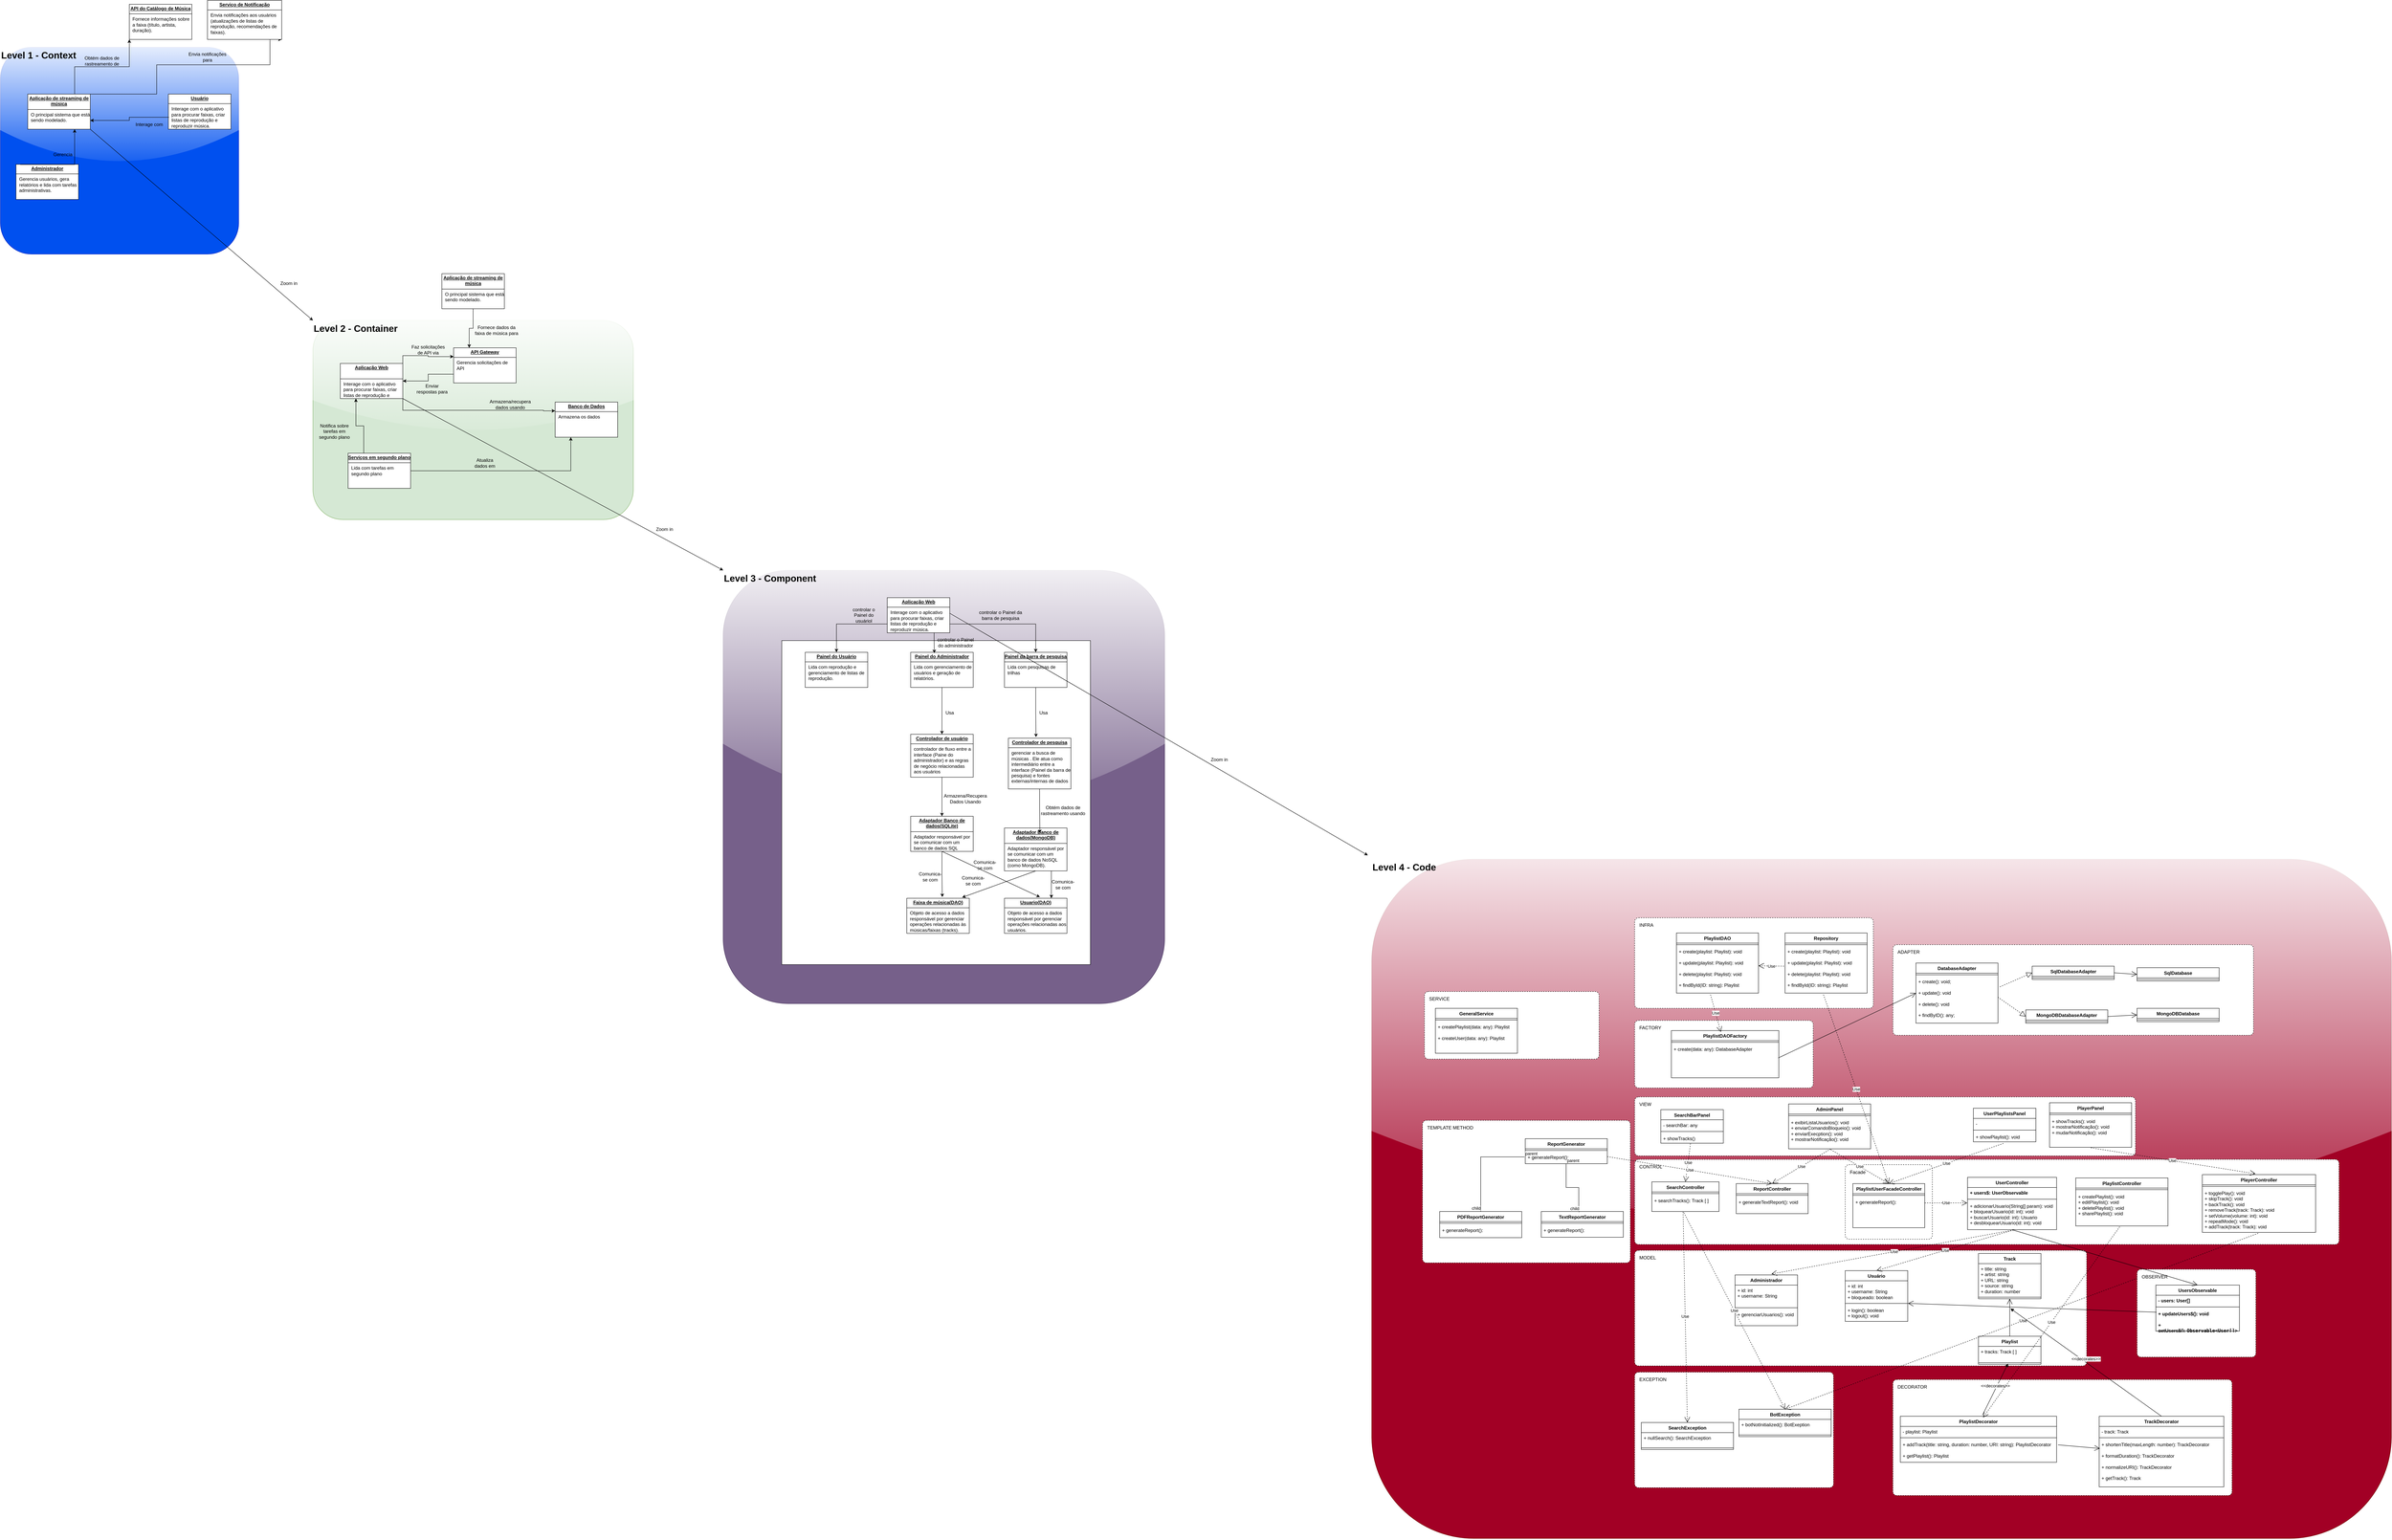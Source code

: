 <mxfile version="26.2.14">
  <diagram name="Página-1" id="kkWGFN1x37bKah1Hu2Mx">
    <mxGraphModel dx="15740" dy="9500" grid="1" gridSize="10" guides="1" tooltips="1" connect="1" arrows="1" fold="1" page="1" pageScale="1" pageWidth="827" pageHeight="1169" math="0" shadow="0">
      <root>
        <mxCell id="0" />
        <mxCell id="1" parent="0" />
        <mxCell id="Pm9lL6rchxyInBz_1jNV-423" value="&lt;h1 style=&quot;margin-top: 0px;&quot;&gt;&lt;span style=&quot;background-color: transparent; color: light-dark(rgb(0, 0, 0), rgb(255, 255, 255));&quot;&gt;Level 4 - Code&lt;/span&gt;&lt;/h1&gt;" style="text;html=1;whiteSpace=wrap;overflow=hidden;rounded=1;fillColor=#a20025;strokeColor=#6F0000;glass=1;fontColor=#ffffff;" vertex="1" parent="1">
          <mxGeometry x="3820" y="2250" width="2610" height="1740" as="geometry" />
        </mxCell>
        <mxCell id="TZRqjy73NeH_Fxxxj5cq-1" value="&lt;h1 style=&quot;margin-top: 0px;&quot;&gt;&lt;span style=&quot;background-color: transparent; color: light-dark(rgb(0, 0, 0), rgb(255, 255, 255));&quot;&gt;Level 1 - Context&lt;/span&gt;&lt;/h1&gt;&lt;h1 style=&quot;margin-top: 0px;&quot;&gt;&lt;br&gt;&lt;/h1&gt;" style="text;html=1;whiteSpace=wrap;overflow=hidden;rounded=1;fillColor=#0050ef;fontColor=#ffffff;strokeColor=#001DBC;glass=1;" parent="1" vertex="1">
          <mxGeometry x="310" y="170" width="610" height="530" as="geometry" />
        </mxCell>
        <mxCell id="TZRqjy73NeH_Fxxxj5cq-2" value="&lt;p style=&quot;margin: 4px 0px 0px; text-align: center;&quot;&gt;&lt;span style=&quot;background-color: transparent; text-align: left;&quot;&gt;&lt;b&gt;&lt;u&gt;Usuário&lt;/u&gt;&lt;/b&gt;&lt;/span&gt;&lt;/p&gt;&lt;hr size=&quot;1&quot; style=&quot;border-style:solid;&quot;&gt;&lt;p style=&quot;margin:0px;margin-left:8px;&quot;&gt;Interage com o aplicativo para procurar faixas, criar listas de reprodução e reproduzir música.&lt;/p&gt;" style="verticalAlign=top;align=left;overflow=fill;html=1;whiteSpace=wrap;" parent="1" vertex="1">
          <mxGeometry x="740" y="290" width="160" height="90" as="geometry" />
        </mxCell>
        <mxCell id="TZRqjy73NeH_Fxxxj5cq-13" style="edgeStyle=orthogonalEdgeStyle;rounded=0;orthogonalLoop=1;jettySize=auto;html=1;entryX=1;entryY=0.75;entryDx=0;entryDy=0;exitX=0.01;exitY=0.66;exitDx=0;exitDy=0;exitPerimeter=0;" parent="1" source="TZRqjy73NeH_Fxxxj5cq-2" target="TZRqjy73NeH_Fxxxj5cq-5" edge="1">
          <mxGeometry relative="1" as="geometry" />
        </mxCell>
        <mxCell id="TZRqjy73NeH_Fxxxj5cq-24" style="edgeStyle=orthogonalEdgeStyle;rounded=0;orthogonalLoop=1;jettySize=auto;html=1;exitX=0.75;exitY=0;exitDx=0;exitDy=0;entryX=0;entryY=1;entryDx=0;entryDy=0;" parent="1" source="TZRqjy73NeH_Fxxxj5cq-5" target="TZRqjy73NeH_Fxxxj5cq-7" edge="1">
          <mxGeometry relative="1" as="geometry" />
        </mxCell>
        <mxCell id="TZRqjy73NeH_Fxxxj5cq-25" style="edgeStyle=orthogonalEdgeStyle;rounded=0;orthogonalLoop=1;jettySize=auto;html=1;exitX=1;exitY=0;exitDx=0;exitDy=0;entryX=1;entryY=1;entryDx=0;entryDy=0;" parent="1" source="TZRqjy73NeH_Fxxxj5cq-5" target="TZRqjy73NeH_Fxxxj5cq-11" edge="1">
          <mxGeometry relative="1" as="geometry">
            <Array as="points">
              <mxPoint x="710" y="290" />
              <mxPoint x="710" y="215" />
              <mxPoint x="1000" y="215" />
            </Array>
          </mxGeometry>
        </mxCell>
        <mxCell id="TZRqjy73NeH_Fxxxj5cq-5" value="&lt;p style=&quot;margin: 4px 0px 0px; text-align: center;&quot;&gt;&lt;span style=&quot;background-color: transparent; text-align: left;&quot;&gt;&lt;b&gt;&lt;u&gt;Aplicação de streaming de música&lt;/u&gt;&lt;/b&gt;&lt;/span&gt;&lt;/p&gt;&lt;hr size=&quot;1&quot; style=&quot;border-style:solid;&quot;&gt;&lt;p style=&quot;margin:0px;margin-left:8px;&quot;&gt;O principal sistema que está sendo modelado.&lt;/p&gt;" style="verticalAlign=top;align=left;overflow=fill;html=1;whiteSpace=wrap;" parent="1" vertex="1">
          <mxGeometry x="380" y="290" width="160" height="90" as="geometry" />
        </mxCell>
        <mxCell id="TZRqjy73NeH_Fxxxj5cq-7" value="&lt;p style=&quot;margin: 4px 0px 0px; text-align: center;&quot;&gt;&lt;span style=&quot;background-color: transparent; text-align: left;&quot;&gt;&lt;b&gt;&lt;u&gt;API do Catálogo de Música&lt;/u&gt;&lt;/b&gt;&lt;/span&gt;&lt;/p&gt;&lt;hr size=&quot;1&quot; style=&quot;border-style:solid;&quot;&gt;&lt;p style=&quot;margin:0px;margin-left:8px;&quot;&gt;Fornece informações sobre a faixa (título, artista, duração).&lt;/p&gt;" style="verticalAlign=top;align=left;overflow=fill;html=1;whiteSpace=wrap;" parent="1" vertex="1">
          <mxGeometry x="640" y="60" width="160" height="90" as="geometry" />
        </mxCell>
        <mxCell id="TZRqjy73NeH_Fxxxj5cq-8" value="&lt;p style=&quot;margin: 4px 0px 0px; text-align: center;&quot;&gt;&lt;span style=&quot;background-color: transparent; text-align: left;&quot;&gt;&lt;b&gt;&lt;u&gt;Administrador&lt;/u&gt;&lt;/b&gt;&lt;/span&gt;&lt;/p&gt;&lt;hr size=&quot;1&quot; style=&quot;border-style:solid;&quot;&gt;&lt;p style=&quot;margin:0px;margin-left:8px;&quot;&gt;Gerencia usuários, gera relatórios e lida com tarefas administrativas.&lt;/p&gt;" style="verticalAlign=top;align=left;overflow=fill;html=1;whiteSpace=wrap;" parent="1" vertex="1">
          <mxGeometry x="350" y="470" width="160" height="90" as="geometry" />
        </mxCell>
        <mxCell id="TZRqjy73NeH_Fxxxj5cq-11" value="&lt;p style=&quot;margin: 4px 0px 0px; text-align: center;&quot;&gt;&lt;span style=&quot;background-color: transparent; text-align: left;&quot;&gt;&lt;b&gt;&lt;u&gt;Serviço de Notificação&lt;/u&gt;&lt;/b&gt;&lt;/span&gt;&lt;/p&gt;&lt;hr size=&quot;1&quot; style=&quot;border-style:solid;&quot;&gt;&lt;p style=&quot;margin:0px;margin-left:8px;&quot;&gt;Envia notificações aos usuários (atualizações de listas de reprodução, recomendações de faixas).&lt;/p&gt;" style="verticalAlign=top;align=left;overflow=fill;html=1;whiteSpace=wrap;" parent="1" vertex="1">
          <mxGeometry x="840" y="50" width="190" height="100" as="geometry" />
        </mxCell>
        <mxCell id="TZRqjy73NeH_Fxxxj5cq-14" style="edgeStyle=orthogonalEdgeStyle;rounded=0;orthogonalLoop=1;jettySize=auto;html=1;exitX=0.067;exitY=0.005;exitDx=0;exitDy=0;entryX=0.75;entryY=1;entryDx=0;entryDy=0;exitPerimeter=0;" parent="1" source="TZRqjy73NeH_Fxxxj5cq-8" target="TZRqjy73NeH_Fxxxj5cq-5" edge="1">
          <mxGeometry relative="1" as="geometry">
            <Array as="points">
              <mxPoint x="500" y="471" />
            </Array>
          </mxGeometry>
        </mxCell>
        <mxCell id="TZRqjy73NeH_Fxxxj5cq-15" value="Interage com" style="text;strokeColor=none;fillColor=none;align=left;verticalAlign=top;spacingLeft=4;spacingRight=4;overflow=hidden;rotatable=0;points=[[0,0.5],[1,0.5]];portConstraint=eastwest;whiteSpace=wrap;html=1;" parent="1" vertex="1">
          <mxGeometry x="650" y="354" width="100" height="26" as="geometry" />
        </mxCell>
        <mxCell id="TZRqjy73NeH_Fxxxj5cq-17" value="Gerencia" style="text;html=1;align=center;verticalAlign=middle;whiteSpace=wrap;rounded=0;" parent="1" vertex="1">
          <mxGeometry x="440" y="430" width="60" height="30" as="geometry" />
        </mxCell>
        <mxCell id="TZRqjy73NeH_Fxxxj5cq-26" value="Obtém dados de rastreamento de" style="text;html=1;align=center;verticalAlign=middle;whiteSpace=wrap;rounded=0;" parent="1" vertex="1">
          <mxGeometry x="520" y="190" width="100" height="30" as="geometry" />
        </mxCell>
        <mxCell id="TZRqjy73NeH_Fxxxj5cq-27" value="Envia notificações para" style="text;html=1;align=center;verticalAlign=middle;whiteSpace=wrap;rounded=0;" parent="1" vertex="1">
          <mxGeometry x="780" y="180" width="120" height="30" as="geometry" />
        </mxCell>
        <mxCell id="TZRqjy73NeH_Fxxxj5cq-28" value="&lt;h1 style=&quot;margin-top: 0px;&quot;&gt;&lt;span style=&quot;background-color: transparent; color: light-dark(rgb(0, 0, 0), rgb(255, 255, 255));&quot;&gt;Level 2 -&amp;nbsp;&lt;/span&gt;&lt;span style=&quot;background-color: transparent;&quot;&gt;Container&lt;/span&gt;&lt;/h1&gt;&lt;h1 style=&quot;margin-top: 0px;&quot;&gt;&lt;br&gt;&lt;/h1&gt;" style="text;html=1;whiteSpace=wrap;overflow=hidden;rounded=1;glass=1;fillColor=#d5e8d4;strokeColor=#82b366;" parent="1" vertex="1">
          <mxGeometry x="1110" y="870" width="820" height="510" as="geometry" />
        </mxCell>
        <mxCell id="TZRqjy73NeH_Fxxxj5cq-32" value="" style="curved=1;endArrow=classic;html=1;rounded=0;entryX=0;entryY=0;entryDx=0;entryDy=0;exitX=1;exitY=1;exitDx=0;exitDy=0;" parent="1" source="TZRqjy73NeH_Fxxxj5cq-5" target="TZRqjy73NeH_Fxxxj5cq-28" edge="1">
          <mxGeometry width="50" height="50" relative="1" as="geometry">
            <mxPoint x="1360" y="1170" as="sourcePoint" />
            <mxPoint x="1410" y="1120" as="targetPoint" />
            <Array as="points" />
          </mxGeometry>
        </mxCell>
        <mxCell id="TZRqjy73NeH_Fxxxj5cq-33" value="Zoom in&amp;nbsp;" style="text;html=1;align=center;verticalAlign=middle;whiteSpace=wrap;rounded=0;" parent="1" vertex="1">
          <mxGeometry x="1020" y="760" width="60" height="30" as="geometry" />
        </mxCell>
        <mxCell id="TZRqjy73NeH_Fxxxj5cq-42" style="edgeStyle=orthogonalEdgeStyle;rounded=0;orthogonalLoop=1;jettySize=auto;html=1;exitX=1;exitY=0;exitDx=0;exitDy=0;entryX=0;entryY=0.25;entryDx=0;entryDy=0;" parent="1" source="TZRqjy73NeH_Fxxxj5cq-35" target="TZRqjy73NeH_Fxxxj5cq-39" edge="1">
          <mxGeometry relative="1" as="geometry" />
        </mxCell>
        <mxCell id="TZRqjy73NeH_Fxxxj5cq-46" style="edgeStyle=orthogonalEdgeStyle;rounded=0;orthogonalLoop=1;jettySize=auto;html=1;exitX=1;exitY=0.75;exitDx=0;exitDy=0;entryX=0;entryY=0.25;entryDx=0;entryDy=0;" parent="1" source="TZRqjy73NeH_Fxxxj5cq-35" target="TZRqjy73NeH_Fxxxj5cq-40" edge="1">
          <mxGeometry relative="1" as="geometry">
            <Array as="points">
              <mxPoint x="1340" y="1100" />
              <mxPoint x="1700" y="1100" />
              <mxPoint x="1700" y="1101" />
            </Array>
          </mxGeometry>
        </mxCell>
        <mxCell id="TZRqjy73NeH_Fxxxj5cq-35" value="&lt;p style=&quot;margin: 4px 0px 0px; text-align: center;&quot;&gt;&lt;u style=&quot;background-color: transparent; color: light-dark(rgb(0, 0, 0), rgb(255, 255, 255)); text-align: left; font-weight: 700;&quot;&gt;Aplicação Web&lt;/u&gt;&lt;/p&gt;&lt;div&gt;&lt;u style=&quot;background-color: transparent; color: light-dark(rgb(0, 0, 0), rgb(255, 255, 255)); text-align: left; font-weight: 700;&quot;&gt;&lt;br&gt;&lt;/u&gt;&lt;/div&gt;&lt;hr size=&quot;1&quot; style=&quot;border-style:solid;&quot;&gt;&lt;p style=&quot;margin:0px;margin-left:8px;&quot;&gt;Interage com o aplicativo para procurar faixas, criar listas de reprodução e reproduzir música.&lt;/p&gt;" style="verticalAlign=top;align=left;overflow=fill;html=1;whiteSpace=wrap;" parent="1" vertex="1">
          <mxGeometry x="1180" y="980" width="160" height="90" as="geometry" />
        </mxCell>
        <mxCell id="TZRqjy73NeH_Fxxxj5cq-54" style="edgeStyle=orthogonalEdgeStyle;rounded=0;orthogonalLoop=1;jettySize=auto;html=1;exitX=0.5;exitY=1;exitDx=0;exitDy=0;entryX=0.25;entryY=0;entryDx=0;entryDy=0;" parent="1" source="TZRqjy73NeH_Fxxxj5cq-38" target="TZRqjy73NeH_Fxxxj5cq-39" edge="1">
          <mxGeometry relative="1" as="geometry" />
        </mxCell>
        <mxCell id="TZRqjy73NeH_Fxxxj5cq-38" value="&lt;p style=&quot;margin: 4px 0px 0px; text-align: center;&quot;&gt;&lt;span style=&quot;background-color: transparent; text-align: left;&quot;&gt;&lt;b&gt;&lt;u&gt;Aplicação de streaming de música&lt;/u&gt;&lt;/b&gt;&lt;/span&gt;&lt;/p&gt;&lt;hr size=&quot;1&quot; style=&quot;border-style:solid;&quot;&gt;&lt;p style=&quot;margin:0px;margin-left:8px;&quot;&gt;O principal sistema que está sendo modelado.&lt;/p&gt;" style="verticalAlign=top;align=left;overflow=fill;html=1;whiteSpace=wrap;" parent="1" vertex="1">
          <mxGeometry x="1440" y="750" width="160" height="90" as="geometry" />
        </mxCell>
        <mxCell id="TZRqjy73NeH_Fxxxj5cq-44" style="edgeStyle=orthogonalEdgeStyle;rounded=0;orthogonalLoop=1;jettySize=auto;html=1;exitX=0;exitY=0.75;exitDx=0;exitDy=0;entryX=1;entryY=0.5;entryDx=0;entryDy=0;" parent="1" source="TZRqjy73NeH_Fxxxj5cq-39" target="TZRqjy73NeH_Fxxxj5cq-35" edge="1">
          <mxGeometry relative="1" as="geometry" />
        </mxCell>
        <mxCell id="TZRqjy73NeH_Fxxxj5cq-39" value="&lt;p style=&quot;margin: 4px 0px 0px; text-align: center;&quot;&gt;&lt;span style=&quot;background-color: transparent; text-align: left;&quot;&gt;&lt;b&gt;&lt;u&gt;API Gateway&lt;/u&gt;&lt;/b&gt;&lt;/span&gt;&lt;/p&gt;&lt;hr size=&quot;1&quot; style=&quot;border-style:solid;&quot;&gt;&lt;p style=&quot;margin:0px;margin-left:8px;&quot;&gt;Gerencia solicitações de API&lt;/p&gt;" style="verticalAlign=top;align=left;overflow=fill;html=1;whiteSpace=wrap;" parent="1" vertex="1">
          <mxGeometry x="1470" y="940" width="160" height="90" as="geometry" />
        </mxCell>
        <mxCell id="TZRqjy73NeH_Fxxxj5cq-40" value="&lt;p style=&quot;margin: 4px 0px 0px; text-align: center;&quot;&gt;&lt;span style=&quot;background-color: transparent; text-align: left;&quot;&gt;&lt;b&gt;&lt;u&gt;Banco de Dados&lt;/u&gt;&lt;/b&gt;&lt;/span&gt;&lt;/p&gt;&lt;hr size=&quot;1&quot; style=&quot;border-style:solid;&quot;&gt;&lt;p style=&quot;margin:0px;margin-left:8px;&quot;&gt;Armazena os dados&lt;/p&gt;&lt;div&gt;&lt;br&gt;&lt;/div&gt;" style="verticalAlign=top;align=left;overflow=fill;html=1;whiteSpace=wrap;" parent="1" vertex="1">
          <mxGeometry x="1730" y="1079" width="160" height="90" as="geometry" />
        </mxCell>
        <mxCell id="TZRqjy73NeH_Fxxxj5cq-47" style="edgeStyle=orthogonalEdgeStyle;rounded=0;orthogonalLoop=1;jettySize=auto;html=1;exitX=1;exitY=0.5;exitDx=0;exitDy=0;entryX=0.25;entryY=1;entryDx=0;entryDy=0;" parent="1" source="TZRqjy73NeH_Fxxxj5cq-41" target="TZRqjy73NeH_Fxxxj5cq-40" edge="1">
          <mxGeometry relative="1" as="geometry" />
        </mxCell>
        <mxCell id="TZRqjy73NeH_Fxxxj5cq-48" style="edgeStyle=orthogonalEdgeStyle;rounded=0;orthogonalLoop=1;jettySize=auto;html=1;exitX=0.25;exitY=0;exitDx=0;exitDy=0;entryX=0.25;entryY=1;entryDx=0;entryDy=0;" parent="1" source="TZRqjy73NeH_Fxxxj5cq-41" target="TZRqjy73NeH_Fxxxj5cq-35" edge="1">
          <mxGeometry relative="1" as="geometry" />
        </mxCell>
        <mxCell id="TZRqjy73NeH_Fxxxj5cq-41" value="&lt;p style=&quot;margin: 4px 0px 0px; text-align: center;&quot;&gt;&lt;span style=&quot;background-color: transparent; text-align: left;&quot;&gt;&lt;b&gt;&lt;u&gt;Serviços em segundo plano&lt;/u&gt;&lt;/b&gt;&lt;/span&gt;&lt;/p&gt;&lt;hr size=&quot;1&quot; style=&quot;border-style:solid;&quot;&gt;&lt;p style=&quot;margin:0px;margin-left:8px;&quot;&gt;Lida com tarefas em segundo plano&lt;/p&gt;" style="verticalAlign=top;align=left;overflow=fill;html=1;whiteSpace=wrap;" parent="1" vertex="1">
          <mxGeometry x="1200" y="1210" width="160" height="90" as="geometry" />
        </mxCell>
        <mxCell id="TZRqjy73NeH_Fxxxj5cq-49" value="Notifica sobre tarefas em segundo plano" style="text;html=1;align=center;verticalAlign=middle;whiteSpace=wrap;rounded=0;" parent="1" vertex="1">
          <mxGeometry x="1120" y="1139" width="90" height="30" as="geometry" />
        </mxCell>
        <mxCell id="TZRqjy73NeH_Fxxxj5cq-50" value="Atualiza dados em" style="text;html=1;align=center;verticalAlign=middle;whiteSpace=wrap;rounded=0;" parent="1" vertex="1">
          <mxGeometry x="1520" y="1220" width="60" height="30" as="geometry" />
        </mxCell>
        <mxCell id="TZRqjy73NeH_Fxxxj5cq-51" value="Armazena/recupera dados usando" style="text;html=1;align=center;verticalAlign=middle;whiteSpace=wrap;rounded=0;" parent="1" vertex="1">
          <mxGeometry x="1560" y="1070" width="110" height="30" as="geometry" />
        </mxCell>
        <mxCell id="TZRqjy73NeH_Fxxxj5cq-52" value="Enviar respostas para" style="text;html=1;align=center;verticalAlign=middle;whiteSpace=wrap;rounded=0;" parent="1" vertex="1">
          <mxGeometry x="1370" y="1030" width="90" height="30" as="geometry" />
        </mxCell>
        <mxCell id="TZRqjy73NeH_Fxxxj5cq-53" value="Faz solicitações de API via" style="text;html=1;align=center;verticalAlign=middle;whiteSpace=wrap;rounded=0;" parent="1" vertex="1">
          <mxGeometry x="1360" y="930" width="90" height="30" as="geometry" />
        </mxCell>
        <mxCell id="TZRqjy73NeH_Fxxxj5cq-55" value="Fornece dados da faixa de música para" style="text;html=1;align=center;verticalAlign=middle;whiteSpace=wrap;rounded=0;" parent="1" vertex="1">
          <mxGeometry x="1520" y="880" width="120" height="30" as="geometry" />
        </mxCell>
        <mxCell id="TZRqjy73NeH_Fxxxj5cq-57" value="&lt;h1 style=&quot;margin-top: 0px;&quot;&gt;&lt;span style=&quot;background-color: transparent; color: light-dark(rgb(0, 0, 0), rgb(255, 255, 255));&quot;&gt;Level 3 - Component&lt;/span&gt;&lt;/h1&gt;" style="text;html=1;whiteSpace=wrap;overflow=hidden;rounded=1;fillColor=#76608a;strokeColor=#432D57;glass=1;fontColor=#ffffff;" parent="1" vertex="1">
          <mxGeometry x="2160" y="1510" width="1130" height="1110" as="geometry" />
        </mxCell>
        <mxCell id="TZRqjy73NeH_Fxxxj5cq-63" value="" style="endArrow=classic;html=1;rounded=0;exitX=1;exitY=1;exitDx=0;exitDy=0;entryX=0;entryY=0;entryDx=0;entryDy=0;" parent="1" source="TZRqjy73NeH_Fxxxj5cq-35" target="TZRqjy73NeH_Fxxxj5cq-57" edge="1">
          <mxGeometry width="50" height="50" relative="1" as="geometry">
            <mxPoint x="1980" y="1200" as="sourcePoint" />
            <mxPoint x="2030" y="1150" as="targetPoint" />
          </mxGeometry>
        </mxCell>
        <mxCell id="TZRqjy73NeH_Fxxxj5cq-64" value="Zoom in" style="text;html=1;align=center;verticalAlign=middle;whiteSpace=wrap;rounded=0;" parent="1" vertex="1">
          <mxGeometry x="1980" y="1390" width="60" height="30" as="geometry" />
        </mxCell>
        <mxCell id="TZRqjy73NeH_Fxxxj5cq-66" value="" style="rounded=0;whiteSpace=wrap;html=1;" parent="1" vertex="1">
          <mxGeometry x="2310" y="1690" width="790" height="830" as="geometry" />
        </mxCell>
        <mxCell id="TZRqjy73NeH_Fxxxj5cq-85" style="edgeStyle=orthogonalEdgeStyle;rounded=0;orthogonalLoop=1;jettySize=auto;html=1;exitX=0;exitY=0.75;exitDx=0;exitDy=0;entryX=0.5;entryY=0;entryDx=0;entryDy=0;" parent="1" source="TZRqjy73NeH_Fxxxj5cq-68" target="TZRqjy73NeH_Fxxxj5cq-69" edge="1">
          <mxGeometry relative="1" as="geometry" />
        </mxCell>
        <mxCell id="TZRqjy73NeH_Fxxxj5cq-87" style="edgeStyle=orthogonalEdgeStyle;rounded=0;orthogonalLoop=1;jettySize=auto;html=1;exitX=1;exitY=0.75;exitDx=0;exitDy=0;" parent="1" source="TZRqjy73NeH_Fxxxj5cq-68" target="TZRqjy73NeH_Fxxxj5cq-71" edge="1">
          <mxGeometry relative="1" as="geometry" />
        </mxCell>
        <mxCell id="TZRqjy73NeH_Fxxxj5cq-68" value="&lt;p style=&quot;margin: 4px 0px 0px; text-align: center;&quot;&gt;&lt;span style=&quot;background-color: transparent; text-align: left;&quot;&gt;&lt;b&gt;&lt;u&gt;Aplicação Web&lt;/u&gt;&lt;/b&gt;&lt;/span&gt;&lt;/p&gt;&lt;hr size=&quot;1&quot; style=&quot;border-style:solid;&quot;&gt;&lt;p style=&quot;margin:0px;margin-left:8px;&quot;&gt;Interage com o aplicativo para procurar faixas, criar listas de reprodução e reproduzir música.&lt;/p&gt;" style="verticalAlign=top;align=left;overflow=fill;html=1;whiteSpace=wrap;" parent="1" vertex="1">
          <mxGeometry x="2580" y="1580" width="160" height="90" as="geometry" />
        </mxCell>
        <mxCell id="TZRqjy73NeH_Fxxxj5cq-69" value="&lt;p style=&quot;margin: 4px 0px 0px; text-align: center;&quot;&gt;&lt;span style=&quot;background-color: transparent; text-align: left;&quot;&gt;&lt;b&gt;&lt;u&gt;Painel do Usuário&lt;/u&gt;&lt;/b&gt;&lt;/span&gt;&lt;/p&gt;&lt;hr size=&quot;1&quot; style=&quot;border-style:solid;&quot;&gt;&lt;p style=&quot;margin:0px;margin-left:8px;&quot;&gt;Lida com reprodução e gerenciamento de listas de reprodução.&lt;/p&gt;" style="verticalAlign=top;align=left;overflow=fill;html=1;whiteSpace=wrap;" parent="1" vertex="1">
          <mxGeometry x="2370" y="1720" width="160" height="90" as="geometry" />
        </mxCell>
        <mxCell id="TZRqjy73NeH_Fxxxj5cq-76" style="edgeStyle=orthogonalEdgeStyle;rounded=0;orthogonalLoop=1;jettySize=auto;html=1;exitX=0.5;exitY=1;exitDx=0;exitDy=0;entryX=0.5;entryY=0;entryDx=0;entryDy=0;" parent="1" source="TZRqjy73NeH_Fxxxj5cq-70" target="TZRqjy73NeH_Fxxxj5cq-73" edge="1">
          <mxGeometry relative="1" as="geometry" />
        </mxCell>
        <mxCell id="TZRqjy73NeH_Fxxxj5cq-70" value="&lt;p style=&quot;margin: 4px 0px 0px; text-align: center;&quot;&gt;&lt;span style=&quot;background-color: transparent; text-align: left;&quot;&gt;&lt;b&gt;&lt;u&gt;Painel do Administrador&lt;/u&gt;&lt;/b&gt;&lt;/span&gt;&lt;/p&gt;&lt;hr size=&quot;1&quot; style=&quot;border-style:solid;&quot;&gt;&lt;p style=&quot;margin:0px;margin-left:8px;&quot;&gt;Lida com gerenciamento de usuários e geração de relatórios.&lt;/p&gt;" style="verticalAlign=top;align=left;overflow=fill;html=1;whiteSpace=wrap;" parent="1" vertex="1">
          <mxGeometry x="2640" y="1720" width="160" height="90" as="geometry" />
        </mxCell>
        <mxCell id="TZRqjy73NeH_Fxxxj5cq-71" value="&lt;p style=&quot;margin: 4px 0px 0px; text-align: center;&quot;&gt;&lt;span style=&quot;background-color: transparent; text-align: left;&quot;&gt;&lt;b&gt;&lt;u&gt;Painel da barra de pesquisa&lt;/u&gt;&lt;/b&gt;&lt;/span&gt;&lt;/p&gt;&lt;hr size=&quot;1&quot; style=&quot;border-style:solid;&quot;&gt;&lt;p style=&quot;margin:0px;margin-left:8px;&quot;&gt;Lida com pesquisas de trilhas&lt;/p&gt;" style="verticalAlign=top;align=left;overflow=fill;html=1;whiteSpace=wrap;" parent="1" vertex="1">
          <mxGeometry x="2880" y="1720" width="160" height="90" as="geometry" />
        </mxCell>
        <mxCell id="TZRqjy73NeH_Fxxxj5cq-99" style="edgeStyle=orthogonalEdgeStyle;rounded=0;orthogonalLoop=1;jettySize=auto;html=1;exitX=0.5;exitY=1;exitDx=0;exitDy=0;" parent="1" source="TZRqjy73NeH_Fxxxj5cq-73" target="TZRqjy73NeH_Fxxxj5cq-94" edge="1">
          <mxGeometry relative="1" as="geometry" />
        </mxCell>
        <mxCell id="TZRqjy73NeH_Fxxxj5cq-73" value="&lt;p style=&quot;margin: 4px 0px 0px; text-align: center;&quot;&gt;&lt;span style=&quot;background-color: transparent; text-align: left;&quot;&gt;&lt;b&gt;&lt;u&gt;Controlador de usuário&lt;/u&gt;&lt;/b&gt;&lt;/span&gt;&lt;/p&gt;&lt;hr size=&quot;1&quot; style=&quot;border-style:solid;&quot;&gt;&lt;p style=&quot;margin:0px;margin-left:8px;&quot;&gt;controlador de fluxo entre a interface (Paine do administrador) e as regras de negócio relacionadas aos usuários&lt;/p&gt;" style="verticalAlign=top;align=left;overflow=fill;html=1;whiteSpace=wrap;" parent="1" vertex="1">
          <mxGeometry x="2640" y="1930" width="160" height="110" as="geometry" />
        </mxCell>
        <mxCell id="TZRqjy73NeH_Fxxxj5cq-74" value="&lt;p style=&quot;margin: 4px 0px 0px; text-align: center;&quot;&gt;&lt;span style=&quot;background-color: transparent; text-align: left;&quot;&gt;&lt;b&gt;&lt;u&gt;Controlador de pesquisa&lt;/u&gt;&lt;/b&gt;&lt;/span&gt;&lt;/p&gt;&lt;hr size=&quot;1&quot; style=&quot;border-style:solid;&quot;&gt;&lt;p style=&quot;margin:0px;margin-left:8px;&quot;&gt;gerenciar a busca de músicas . Ele atua como intermediário entre a interface (Painel da barra de pesquisa) e fontes externas/internas de dados&lt;/p&gt;" style="verticalAlign=top;align=left;overflow=fill;html=1;whiteSpace=wrap;" parent="1" vertex="1">
          <mxGeometry x="2890" y="1940" width="160" height="130" as="geometry" />
        </mxCell>
        <mxCell id="TZRqjy73NeH_Fxxxj5cq-77" style="edgeStyle=orthogonalEdgeStyle;rounded=0;orthogonalLoop=1;jettySize=auto;html=1;exitX=0.5;exitY=1;exitDx=0;exitDy=0;entryX=0.442;entryY=-0.021;entryDx=0;entryDy=0;entryPerimeter=0;" parent="1" source="TZRqjy73NeH_Fxxxj5cq-71" target="TZRqjy73NeH_Fxxxj5cq-74" edge="1">
          <mxGeometry relative="1" as="geometry" />
        </mxCell>
        <mxCell id="TZRqjy73NeH_Fxxxj5cq-78" value="Usa" style="text;html=1;align=center;verticalAlign=middle;whiteSpace=wrap;rounded=0;" parent="1" vertex="1">
          <mxGeometry x="2950" y="1860" width="60" height="30" as="geometry" />
        </mxCell>
        <mxCell id="TZRqjy73NeH_Fxxxj5cq-79" value="Usa" style="text;html=1;align=center;verticalAlign=middle;whiteSpace=wrap;rounded=0;" parent="1" vertex="1">
          <mxGeometry x="2710" y="1860" width="60" height="30" as="geometry" />
        </mxCell>
        <mxCell id="TZRqjy73NeH_Fxxxj5cq-86" style="edgeStyle=orthogonalEdgeStyle;rounded=0;orthogonalLoop=1;jettySize=auto;html=1;exitX=0.75;exitY=1;exitDx=0;exitDy=0;entryX=0.378;entryY=0.023;entryDx=0;entryDy=0;entryPerimeter=0;" parent="1" source="TZRqjy73NeH_Fxxxj5cq-68" target="TZRqjy73NeH_Fxxxj5cq-70" edge="1">
          <mxGeometry relative="1" as="geometry" />
        </mxCell>
        <mxCell id="TZRqjy73NeH_Fxxxj5cq-88" value="controlar o Painel do usuáriol" style="text;html=1;align=center;verticalAlign=middle;whiteSpace=wrap;rounded=0;" parent="1" vertex="1">
          <mxGeometry x="2490" y="1610" width="60" height="30" as="geometry" />
        </mxCell>
        <mxCell id="TZRqjy73NeH_Fxxxj5cq-89" value="controlar o Painel do administrador" style="text;html=1;align=center;verticalAlign=middle;whiteSpace=wrap;rounded=0;" parent="1" vertex="1">
          <mxGeometry x="2700" y="1680" width="110" height="30" as="geometry" />
        </mxCell>
        <mxCell id="TZRqjy73NeH_Fxxxj5cq-90" value="controlar o Painel da barra de pesquisa" style="text;html=1;align=center;verticalAlign=middle;whiteSpace=wrap;rounded=0;" parent="1" vertex="1">
          <mxGeometry x="2810" y="1610" width="120" height="30" as="geometry" />
        </mxCell>
        <mxCell id="TZRqjy73NeH_Fxxxj5cq-93" value="&lt;p style=&quot;margin: 4px 0px 0px; text-align: center;&quot;&gt;&lt;span style=&quot;background-color: transparent; text-align: left;&quot;&gt;&lt;b&gt;&lt;u&gt;Faixa de música(DAO)&lt;/u&gt;&lt;/b&gt;&lt;/span&gt;&lt;/p&gt;&lt;hr size=&quot;1&quot; style=&quot;border-style:solid;&quot;&gt;&lt;p style=&quot;margin:0px;margin-left:8px;&quot;&gt;Objeto de acesso a dados responsável por gerenciar operações relacionadas às músicas/faixas (tracks).&lt;/p&gt;" style="verticalAlign=top;align=left;overflow=fill;html=1;whiteSpace=wrap;" parent="1" vertex="1">
          <mxGeometry x="2630" y="2350" width="160" height="90" as="geometry" />
        </mxCell>
        <mxCell id="TZRqjy73NeH_Fxxxj5cq-94" value="&lt;p style=&quot;margin: 4px 0px 0px; text-align: center;&quot;&gt;&lt;span style=&quot;background-color: transparent; text-align: left;&quot;&gt;&lt;b&gt;&lt;u&gt;Adaptador Banco de dados(SQLite)&lt;/u&gt;&lt;/b&gt;&lt;/span&gt;&lt;/p&gt;&lt;hr size=&quot;1&quot; style=&quot;border-style:solid;&quot;&gt;&lt;p style=&quot;margin:0px;margin-left:8px;&quot;&gt;Adaptador responsável por se comunicar com um banco de dados SQL&lt;/p&gt;" style="verticalAlign=top;align=left;overflow=fill;html=1;whiteSpace=wrap;" parent="1" vertex="1">
          <mxGeometry x="2640" y="2140" width="160" height="90" as="geometry" />
        </mxCell>
        <mxCell id="TZRqjy73NeH_Fxxxj5cq-95" value="&lt;p style=&quot;margin: 4px 0px 0px; text-align: center;&quot;&gt;&lt;span style=&quot;background-color: transparent; text-align: left;&quot;&gt;&lt;b&gt;&lt;u&gt;Usuario(DAO)&lt;/u&gt;&lt;/b&gt;&lt;/span&gt;&lt;/p&gt;&lt;hr size=&quot;1&quot; style=&quot;border-style:solid;&quot;&gt;&lt;p style=&quot;margin:0px;margin-left:8px;&quot;&gt;Objeto de acesso a dados responsável por gerenciar operações relacionadas aos usuários.&lt;/p&gt;&lt;div&gt;&lt;br&gt;&lt;/div&gt;" style="verticalAlign=top;align=left;overflow=fill;html=1;whiteSpace=wrap;" parent="1" vertex="1">
          <mxGeometry x="2880" y="2350" width="160" height="90" as="geometry" />
        </mxCell>
        <mxCell id="TZRqjy73NeH_Fxxxj5cq-106" style="edgeStyle=orthogonalEdgeStyle;rounded=0;orthogonalLoop=1;jettySize=auto;html=1;exitX=0.75;exitY=1;exitDx=0;exitDy=0;entryX=0.75;entryY=0;entryDx=0;entryDy=0;" parent="1" source="TZRqjy73NeH_Fxxxj5cq-98" target="TZRqjy73NeH_Fxxxj5cq-95" edge="1">
          <mxGeometry relative="1" as="geometry" />
        </mxCell>
        <mxCell id="TZRqjy73NeH_Fxxxj5cq-98" value="&lt;p style=&quot;margin: 4px 0px 0px; text-align: center;&quot;&gt;&lt;span style=&quot;background-color: transparent; text-align: left;&quot;&gt;&lt;b&gt;&lt;u&gt;Adaptador Banco de dados(&lt;/u&gt;&lt;/b&gt;&lt;/span&gt;&lt;span style=&quot;background-color: transparent; text-align: left;&quot;&gt;&lt;b&gt;&lt;u&gt;MongoDB)&lt;/u&gt;&lt;/b&gt;&lt;/span&gt;&lt;span style=&quot;background-color: transparent; text-wrap-mode: nowrap; color: rgba(0, 0, 0, 0); font-family: monospace; font-size: 0px; text-align: left;&quot;&gt;%3CmxGraphModel%3E%3Croot%3E%3CmxCell%20id%3D%220%22%2F%3E%3CmxCell%20id%3D%221%22%20parent%3D%220%22%2F%3E%3CmxCell%20id%3D%222%22%20value%3D%22%26lt%3Bp%20style%3D%26quot%3Bmargin%3A%204px%200px%200px%3B%20text-align%3A%20center%3B%26quot%3B%26gt%3B%26lt%3Bspan%20style%3D%26quot%3Bbackground-color%3A%20transparent%3B%20text-align%3A%20left%3B%26quot%3B%26gt%3B%26lt%3Bb%26gt%3B%26lt%3Bu%26gt%3BUsuario(DAO)%26lt%3B%2Fu%26gt%3B%26lt%3B%2Fb%26gt%3B%26lt%3B%2Fspan%26gt%3B%26lt%3B%2Fp%26gt%3B%26lt%3Bhr%20size%3D%26quot%3B1%26quot%3B%20style%3D%26quot%3Bborder-style%3Asolid%3B%26quot%3B%26gt%3B%26lt%3Bp%20style%3D%26quot%3Bmargin%3A0px%3Bmargin-left%3A8px%3B%26quot%3B%26gt%3Badicionar%20comportamentos%20extras%20%C3%A0s%20m%C3%BAsicas%2Ftracks%26lt%3B%2Fp%26gt%3B%22%20style%3D%22verticalAlign%3Dtop%3Balign%3Dleft%3Boverflow%3Dfill%3Bhtml%3D1%3BwhiteSpace%3Dwrap%3B%22%20vertex%3D%221%22%20parent%3D%221%22%3E%3CmxGeometry%20x%3D%222790%22%20y%3D%222260%22%20width%3D%22160%22%20height%3D%2290%22%20as%3D%22geometry%22%2F%3E%3C%2FmxCell%3E%3C%2Froot%3E%3C%2FmxGraphModel%3E&lt;/span&gt;&lt;span style=&quot;background-color: transparent; text-wrap-mode: nowrap; color: rgba(0, 0, 0, 0); font-family: monospace; font-size: 0px; text-align: left;&quot;&gt;%3CmxGraphModel%3E%3Croot%3E%3CmxCell%20id%3D%220%22%2F%3E%3CmxCell%20id%3D%221%22%20parent%3D%220%22%2F%3E%3CmxCell%20id%3D%222%22%20value%3D%22%26lt%3Bp%20style%3D%26quot%3Bmargin%3A%204px%200px%200px%3B%20text-align%3A%20center%3B%26quot%3B%26gt%3B%26lt%3Bspan%20style%3D%26quot%3Bbackground-color%3A%20transparent%3B%20text-align%3A%20left%3B%26quot%3B%26gt%3B%26lt%3Bb%26gt%3B%26lt%3Bu%26gt%3BUsuario(DAO)%26lt%3B%2Fu%26gt%3B%26lt%3B%2Fb%26gt%3B%26lt%3B%2Fspan%26gt%3B%26lt%3B%2Fp%26gt%3B%26lt%3Bhr%20size%3D%26quot%3B1%26quot%3B%20style%3D%26quot%3Bborder-style%3Asolid%3B%26quot%3B%26gt%3B%26lt%3Bp%20style%3D%26quot%3Bmargin%3A0px%3Bmargin-left%3A8px%3B%26quot%3B%26gt%3Badicionar%20comportamentos%20extras%20%C3%A0s%20m%C3%BAsicas%2Ftracks%26lt%3B%2Fp%26gt%3B%22%20style%3D%22verticalAlign%3Dtop%3Balign%3Dleft%3Boverflow%3Dfill%3Bhtml%3D1%3BwhiteSpace%3Dwrap%3B%22%20vertex%3D%221%22%20parent%3D%221%22%3E%3CmxGeometry%20x%3D%222790%22%20y%3D%222260%22%20width%3D%22160%22%20height%3D%2290%22%20as%3D%22geometry%22%2F%3E%3C%2FmxCell%3E%3C%2Froot%3E%3C%2FmxGraphModel%3E&lt;/span&gt;&lt;/p&gt;&lt;hr size=&quot;1&quot; style=&quot;border-style:solid;&quot;&gt;&lt;p style=&quot;margin:0px;margin-left:8px;&quot;&gt;Adaptador responsável por se comunicar com um banco de dados NoSQL (como MongoDB).&lt;/p&gt;" style="verticalAlign=top;align=left;overflow=fill;html=1;whiteSpace=wrap;" parent="1" vertex="1">
          <mxGeometry x="2880" y="2170" width="160" height="110" as="geometry" />
        </mxCell>
        <mxCell id="TZRqjy73NeH_Fxxxj5cq-100" style="edgeStyle=orthogonalEdgeStyle;rounded=0;orthogonalLoop=1;jettySize=auto;html=1;exitX=0.5;exitY=1;exitDx=0;exitDy=0;entryX=0.567;entryY=0.12;entryDx=0;entryDy=0;entryPerimeter=0;" parent="1" source="TZRqjy73NeH_Fxxxj5cq-74" target="TZRqjy73NeH_Fxxxj5cq-98" edge="1">
          <mxGeometry relative="1" as="geometry" />
        </mxCell>
        <mxCell id="TZRqjy73NeH_Fxxxj5cq-101" value="Armazena/Recupera Dados Usando" style="text;html=1;align=center;verticalAlign=middle;whiteSpace=wrap;rounded=0;" parent="1" vertex="1">
          <mxGeometry x="2750" y="2080" width="60" height="30" as="geometry" />
        </mxCell>
        <mxCell id="TZRqjy73NeH_Fxxxj5cq-102" value="Obtém dados de rastreamento usando" style="text;html=1;align=center;verticalAlign=middle;whiteSpace=wrap;rounded=0;" parent="1" vertex="1">
          <mxGeometry x="2950" y="2110" width="160" height="30" as="geometry" />
        </mxCell>
        <mxCell id="TZRqjy73NeH_Fxxxj5cq-103" style="edgeStyle=orthogonalEdgeStyle;rounded=0;orthogonalLoop=1;jettySize=auto;html=1;exitX=0.5;exitY=1;exitDx=0;exitDy=0;entryX=0.568;entryY=-0.033;entryDx=0;entryDy=0;entryPerimeter=0;" parent="1" source="TZRqjy73NeH_Fxxxj5cq-94" target="TZRqjy73NeH_Fxxxj5cq-93" edge="1">
          <mxGeometry relative="1" as="geometry" />
        </mxCell>
        <mxCell id="TZRqjy73NeH_Fxxxj5cq-104" value="" style="endArrow=classic;html=1;rounded=0;exitX=0.5;exitY=1;exitDx=0;exitDy=0;entryX=0.567;entryY=-0.033;entryDx=0;entryDy=0;entryPerimeter=0;" parent="1" source="TZRqjy73NeH_Fxxxj5cq-94" target="TZRqjy73NeH_Fxxxj5cq-95" edge="1">
          <mxGeometry width="50" height="50" relative="1" as="geometry">
            <mxPoint x="2570" y="2370" as="sourcePoint" />
            <mxPoint x="2620" y="2320" as="targetPoint" />
          </mxGeometry>
        </mxCell>
        <mxCell id="TZRqjy73NeH_Fxxxj5cq-105" value="" style="endArrow=classic;html=1;rounded=0;exitX=0.5;exitY=1;exitDx=0;exitDy=0;entryX=0.885;entryY=-0.023;entryDx=0;entryDy=0;entryPerimeter=0;" parent="1" source="TZRqjy73NeH_Fxxxj5cq-98" target="TZRqjy73NeH_Fxxxj5cq-93" edge="1">
          <mxGeometry width="50" height="50" relative="1" as="geometry">
            <mxPoint x="2570" y="2370" as="sourcePoint" />
            <mxPoint x="2620" y="2320" as="targetPoint" />
          </mxGeometry>
        </mxCell>
        <mxCell id="TZRqjy73NeH_Fxxxj5cq-108" value="Comunica-se com" style="text;html=1;align=center;verticalAlign=middle;whiteSpace=wrap;rounded=0;" parent="1" vertex="1">
          <mxGeometry x="3000" y="2300" width="60" height="30" as="geometry" />
        </mxCell>
        <mxCell id="TZRqjy73NeH_Fxxxj5cq-109" value="Comunica-se com" style="text;html=1;align=center;verticalAlign=middle;whiteSpace=wrap;rounded=0;" parent="1" vertex="1">
          <mxGeometry x="2800" y="2250" width="60" height="30" as="geometry" />
        </mxCell>
        <mxCell id="TZRqjy73NeH_Fxxxj5cq-110" value="Comunica-se com" style="text;html=1;align=center;verticalAlign=middle;whiteSpace=wrap;rounded=0;" parent="1" vertex="1">
          <mxGeometry x="2770" y="2290" width="60" height="30" as="geometry" />
        </mxCell>
        <mxCell id="TZRqjy73NeH_Fxxxj5cq-111" value="Comunica-se com" style="text;html=1;align=center;verticalAlign=middle;whiteSpace=wrap;rounded=0;" parent="1" vertex="1">
          <mxGeometry x="2660" y="2280" width="60" height="30" as="geometry" />
        </mxCell>
        <mxCell id="Pm9lL6rchxyInBz_1jNV-2" value="" style="endArrow=classic;html=1;rounded=0;exitX=1;exitY=1;exitDx=0;exitDy=0;" edge="1" parent="1">
          <mxGeometry width="50" height="50" relative="1" as="geometry">
            <mxPoint x="2740" y="1620" as="sourcePoint" />
            <mxPoint x="3810" y="2240" as="targetPoint" />
          </mxGeometry>
        </mxCell>
        <mxCell id="Pm9lL6rchxyInBz_1jNV-281" value="ADAPTER" style="dashed=1;rounded=1;absoluteArcSize=1;arcSize=20;html=1;verticalAlign=top;align=left;spacingTop=5;spacingLeft=10;whiteSpace=wrap;" vertex="1" parent="1">
          <mxGeometry x="5154" y="2469" width="923" height="232" as="geometry" />
        </mxCell>
        <mxCell id="Pm9lL6rchxyInBz_1jNV-282" value="TEMPLATE METHOD" style="dashed=1;rounded=1;absoluteArcSize=1;arcSize=20;html=1;verticalAlign=top;align=left;spacingTop=5;spacingLeft=10;whiteSpace=wrap;" vertex="1" parent="1">
          <mxGeometry x="3950" y="2919" width="532" height="365" as="geometry" />
        </mxCell>
        <mxCell id="Pm9lL6rchxyInBz_1jNV-283" value="EXCEPTION" style="dashed=1;rounded=1;absoluteArcSize=1;arcSize=20;html=1;verticalAlign=top;align=left;spacingTop=5;spacingLeft=10;whiteSpace=wrap;" vertex="1" parent="1">
          <mxGeometry x="4493" y="3564" width="509" height="296" as="geometry" />
        </mxCell>
        <mxCell id="Pm9lL6rchxyInBz_1jNV-284" value="MODEL" style="dashed=1;rounded=1;absoluteArcSize=1;arcSize=20;html=1;verticalAlign=top;align=left;spacingTop=5;spacingLeft=10;whiteSpace=wrap;" vertex="1" parent="1">
          <mxGeometry x="4493" y="3252" width="1157" height="296" as="geometry" />
        </mxCell>
        <mxCell id="Pm9lL6rchxyInBz_1jNV-285" value="VIEW" style="dashed=1;rounded=1;absoluteArcSize=1;arcSize=20;html=1;verticalAlign=top;align=left;spacingTop=5;spacingLeft=10;whiteSpace=wrap;" vertex="1" parent="1">
          <mxGeometry x="4493" y="2859" width="1282" height="151" as="geometry" />
        </mxCell>
        <mxCell id="Pm9lL6rchxyInBz_1jNV-286" value="CONTROL" style="dashed=1;rounded=1;absoluteArcSize=1;arcSize=20;html=1;verticalAlign=top;align=left;spacingTop=5;spacingLeft=10;whiteSpace=wrap;" vertex="1" parent="1">
          <mxGeometry x="4493" y="3019" width="1803" height="218" as="geometry" />
        </mxCell>
        <mxCell id="Pm9lL6rchxyInBz_1jNV-287" value="Track" style="swimlane;fontStyle=1;align=center;verticalAlign=top;childLayout=stackLayout;horizontal=1;startSize=26;horizontalStack=0;resizeParent=1;resizeParentMax=0;resizeLast=0;collapsible=1;marginBottom=0;whiteSpace=wrap;html=1;" vertex="1" parent="1">
          <mxGeometry x="5373" y="3260" width="160" height="116" as="geometry" />
        </mxCell>
        <mxCell id="Pm9lL6rchxyInBz_1jNV-288" value="+ title: string&lt;div&gt;+ artist: string&lt;/div&gt;&lt;div&gt;+ URL: string&lt;/div&gt;&lt;div&gt;+ source: string&lt;/div&gt;&lt;div&gt;+ duration: number&lt;/div&gt;&lt;div&gt;&lt;br&gt;&lt;/div&gt;" style="text;strokeColor=none;fillColor=none;align=left;verticalAlign=top;spacingLeft=4;spacingRight=4;overflow=hidden;rotatable=0;points=[[0,0.5],[1,0.5]];portConstraint=eastwest;whiteSpace=wrap;html=1;" vertex="1" parent="Pm9lL6rchxyInBz_1jNV-287">
          <mxGeometry y="26" width="160" height="82" as="geometry" />
        </mxCell>
        <mxCell id="Pm9lL6rchxyInBz_1jNV-289" value="" style="line;strokeWidth=1;fillColor=none;align=left;verticalAlign=middle;spacingTop=-1;spacingLeft=3;spacingRight=3;rotatable=0;labelPosition=right;points=[];portConstraint=eastwest;strokeColor=inherit;" vertex="1" parent="Pm9lL6rchxyInBz_1jNV-287">
          <mxGeometry y="108" width="160" height="8" as="geometry" />
        </mxCell>
        <mxCell id="Pm9lL6rchxyInBz_1jNV-290" value="PlayerController" style="swimlane;fontStyle=1;align=center;verticalAlign=top;childLayout=stackLayout;horizontal=1;startSize=26;horizontalStack=0;resizeParent=1;resizeParentMax=0;resizeLast=0;collapsible=1;marginBottom=0;whiteSpace=wrap;html=1;" vertex="1" parent="1">
          <mxGeometry x="5946" y="3058" width="290" height="148" as="geometry" />
        </mxCell>
        <mxCell id="Pm9lL6rchxyInBz_1jNV-291" value="" style="line;strokeWidth=1;fillColor=none;align=left;verticalAlign=middle;spacingTop=-1;spacingLeft=3;spacingRight=3;rotatable=0;labelPosition=right;points=[];portConstraint=eastwest;strokeColor=inherit;" vertex="1" parent="Pm9lL6rchxyInBz_1jNV-290">
          <mxGeometry y="26" width="290" height="8" as="geometry" />
        </mxCell>
        <mxCell id="Pm9lL6rchxyInBz_1jNV-292" value="+ togglePlay(): void&lt;br&gt;+ skipTrack(): void&lt;div&gt;+ backTrack(): void&lt;/div&gt;&lt;div&gt;+ removeTrack(track: Track): void&lt;/div&gt;&lt;div&gt;+ setVolume(volume: int): void&lt;/div&gt;&lt;div&gt;+ repeatMode(): void&lt;/div&gt;&lt;div&gt;+ addTrack(track: Track): void&lt;/div&gt;" style="text;strokeColor=none;fillColor=none;align=left;verticalAlign=top;spacingLeft=4;spacingRight=4;overflow=hidden;rotatable=0;points=[[0,0.5],[1,0.5]];portConstraint=eastwest;whiteSpace=wrap;html=1;" vertex="1" parent="Pm9lL6rchxyInBz_1jNV-290">
          <mxGeometry y="34" width="290" height="114" as="geometry" />
        </mxCell>
        <mxCell id="Pm9lL6rchxyInBz_1jNV-293" value="PlayerPanel" style="swimlane;fontStyle=1;align=center;verticalAlign=top;childLayout=stackLayout;horizontal=1;startSize=26;horizontalStack=0;resizeParent=1;resizeParentMax=0;resizeLast=0;collapsible=1;marginBottom=0;whiteSpace=wrap;html=1;" vertex="1" parent="1">
          <mxGeometry x="5555" y="2874" width="210" height="114" as="geometry" />
        </mxCell>
        <mxCell id="Pm9lL6rchxyInBz_1jNV-294" value="" style="line;strokeWidth=1;fillColor=none;align=left;verticalAlign=middle;spacingTop=-1;spacingLeft=3;spacingRight=3;rotatable=0;labelPosition=right;points=[];portConstraint=eastwest;strokeColor=inherit;" vertex="1" parent="Pm9lL6rchxyInBz_1jNV-293">
          <mxGeometry y="26" width="210" height="8" as="geometry" />
        </mxCell>
        <mxCell id="Pm9lL6rchxyInBz_1jNV-295" value="+ showTracks(): void&lt;div&gt;+ mostrarNotificação(): void&lt;/div&gt;&lt;div&gt;+ mudarNotificação(): void&lt;/div&gt;" style="text;strokeColor=none;fillColor=none;align=left;verticalAlign=top;spacingLeft=4;spacingRight=4;overflow=hidden;rotatable=0;points=[[0,0.5],[1,0.5]];portConstraint=eastwest;whiteSpace=wrap;html=1;" vertex="1" parent="Pm9lL6rchxyInBz_1jNV-293">
          <mxGeometry y="34" width="210" height="80" as="geometry" />
        </mxCell>
        <mxCell id="Pm9lL6rchxyInBz_1jNV-296" value="Use" style="endArrow=open;endSize=12;dashed=1;html=1;rounded=0;exitX=0.504;exitY=1.016;exitDx=0;exitDy=0;exitPerimeter=0;entryX=0.469;entryY=-0.015;entryDx=0;entryDy=0;entryPerimeter=0;" edge="1" parent="1" source="Pm9lL6rchxyInBz_1jNV-295" target="Pm9lL6rchxyInBz_1jNV-290">
          <mxGeometry x="-0.013" width="160" relative="1" as="geometry">
            <mxPoint x="5641" y="2870" as="sourcePoint" />
            <mxPoint x="5801" y="2870" as="targetPoint" />
            <mxPoint as="offset" />
          </mxGeometry>
        </mxCell>
        <mxCell id="Pm9lL6rchxyInBz_1jNV-297" value="Use" style="endArrow=open;endSize=12;dashed=1;html=1;rounded=0;exitX=0.475;exitY=1.038;exitDx=0;exitDy=0;exitPerimeter=0;entryX=0.5;entryY=0;entryDx=0;entryDy=0;" edge="1" parent="1" source="Pm9lL6rchxyInBz_1jNV-304" target="Pm9lL6rchxyInBz_1jNV-298">
          <mxGeometry x="-0.006" width="160" relative="1" as="geometry">
            <mxPoint x="4721" y="2994.328" as="sourcePoint" />
            <mxPoint x="5306" y="2979" as="targetPoint" />
            <mxPoint as="offset" />
          </mxGeometry>
        </mxCell>
        <mxCell id="Pm9lL6rchxyInBz_1jNV-298" value="SearchController" style="swimlane;fontStyle=1;align=center;verticalAlign=top;childLayout=stackLayout;horizontal=1;startSize=26;horizontalStack=0;resizeParent=1;resizeParentMax=0;resizeLast=0;collapsible=1;marginBottom=0;whiteSpace=wrap;html=1;" vertex="1" parent="1">
          <mxGeometry x="4537" y="3076.5" width="172" height="76" as="geometry" />
        </mxCell>
        <mxCell id="Pm9lL6rchxyInBz_1jNV-299" value="" style="line;strokeWidth=1;fillColor=none;align=left;verticalAlign=middle;spacingTop=-1;spacingLeft=3;spacingRight=3;rotatable=0;labelPosition=right;points=[];portConstraint=eastwest;strokeColor=inherit;" vertex="1" parent="Pm9lL6rchxyInBz_1jNV-298">
          <mxGeometry y="26" width="172" height="8" as="geometry" />
        </mxCell>
        <mxCell id="Pm9lL6rchxyInBz_1jNV-300" value="&lt;div&gt;+ searchTracks(): Track [ ]&lt;/div&gt;" style="text;strokeColor=none;fillColor=none;align=left;verticalAlign=top;spacingLeft=4;spacingRight=4;overflow=hidden;rotatable=0;points=[[0,0.5],[1,0.5]];portConstraint=eastwest;whiteSpace=wrap;html=1;" vertex="1" parent="Pm9lL6rchxyInBz_1jNV-298">
          <mxGeometry y="34" width="172" height="42" as="geometry" />
        </mxCell>
        <mxCell id="Pm9lL6rchxyInBz_1jNV-301" value="SearchBarPanel" style="swimlane;fontStyle=1;align=center;verticalAlign=top;childLayout=stackLayout;horizontal=1;startSize=26;horizontalStack=0;resizeParent=1;resizeParentMax=0;resizeLast=0;collapsible=1;marginBottom=0;whiteSpace=wrap;html=1;" vertex="1" parent="1">
          <mxGeometry x="4560" y="2891.5" width="160" height="86" as="geometry" />
        </mxCell>
        <mxCell id="Pm9lL6rchxyInBz_1jNV-302" value="- searchBar: any" style="text;strokeColor=none;fillColor=none;align=left;verticalAlign=top;spacingLeft=4;spacingRight=4;overflow=hidden;rotatable=0;points=[[0,0.5],[1,0.5]];portConstraint=eastwest;whiteSpace=wrap;html=1;" vertex="1" parent="Pm9lL6rchxyInBz_1jNV-301">
          <mxGeometry y="26" width="160" height="26" as="geometry" />
        </mxCell>
        <mxCell id="Pm9lL6rchxyInBz_1jNV-303" value="" style="line;strokeWidth=1;fillColor=none;align=left;verticalAlign=middle;spacingTop=-1;spacingLeft=3;spacingRight=3;rotatable=0;labelPosition=right;points=[];portConstraint=eastwest;strokeColor=inherit;" vertex="1" parent="Pm9lL6rchxyInBz_1jNV-301">
          <mxGeometry y="52" width="160" height="8" as="geometry" />
        </mxCell>
        <mxCell id="Pm9lL6rchxyInBz_1jNV-304" value="+ showTracks()" style="text;strokeColor=none;fillColor=none;align=left;verticalAlign=top;spacingLeft=4;spacingRight=4;overflow=hidden;rotatable=0;points=[[0,0.5],[1,0.5]];portConstraint=eastwest;whiteSpace=wrap;html=1;" vertex="1" parent="Pm9lL6rchxyInBz_1jNV-301">
          <mxGeometry y="60" width="160" height="26" as="geometry" />
        </mxCell>
        <mxCell id="Pm9lL6rchxyInBz_1jNV-305" value="UserPlaylistsPanel" style="swimlane;fontStyle=1;align=center;verticalAlign=top;childLayout=stackLayout;horizontal=1;startSize=26;horizontalStack=0;resizeParent=1;resizeParentMax=0;resizeLast=0;collapsible=1;marginBottom=0;whiteSpace=wrap;html=1;" vertex="1" parent="1">
          <mxGeometry x="5360" y="2888" width="160" height="86" as="geometry" />
        </mxCell>
        <mxCell id="Pm9lL6rchxyInBz_1jNV-306" value="-" style="text;strokeColor=none;fillColor=none;align=left;verticalAlign=top;spacingLeft=4;spacingRight=4;overflow=hidden;rotatable=0;points=[[0,0.5],[1,0.5]];portConstraint=eastwest;whiteSpace=wrap;html=1;" vertex="1" parent="Pm9lL6rchxyInBz_1jNV-305">
          <mxGeometry y="26" width="160" height="26" as="geometry" />
        </mxCell>
        <mxCell id="Pm9lL6rchxyInBz_1jNV-307" value="" style="line;strokeWidth=1;fillColor=none;align=left;verticalAlign=middle;spacingTop=-1;spacingLeft=3;spacingRight=3;rotatable=0;labelPosition=right;points=[];portConstraint=eastwest;strokeColor=inherit;" vertex="1" parent="Pm9lL6rchxyInBz_1jNV-305">
          <mxGeometry y="52" width="160" height="8" as="geometry" />
        </mxCell>
        <mxCell id="Pm9lL6rchxyInBz_1jNV-308" value="+ showPlaylist(): void" style="text;strokeColor=none;fillColor=none;align=left;verticalAlign=top;spacingLeft=4;spacingRight=4;overflow=hidden;rotatable=0;points=[[0,0.5],[1,0.5]];portConstraint=eastwest;whiteSpace=wrap;html=1;" vertex="1" parent="Pm9lL6rchxyInBz_1jNV-305">
          <mxGeometry y="60" width="160" height="26" as="geometry" />
        </mxCell>
        <mxCell id="Pm9lL6rchxyInBz_1jNV-309" value="PlaylistController" style="swimlane;fontStyle=1;align=center;verticalAlign=top;childLayout=stackLayout;horizontal=1;startSize=26;horizontalStack=0;resizeParent=1;resizeParentMax=0;resizeLast=0;collapsible=1;marginBottom=0;whiteSpace=wrap;html=1;" vertex="1" parent="1">
          <mxGeometry x="5622" y="3066.5" width="236" height="123" as="geometry" />
        </mxCell>
        <mxCell id="Pm9lL6rchxyInBz_1jNV-310" value="" style="line;strokeWidth=1;fillColor=none;align=left;verticalAlign=middle;spacingTop=-1;spacingLeft=3;spacingRight=3;rotatable=0;labelPosition=right;points=[];portConstraint=eastwest;strokeColor=inherit;" vertex="1" parent="Pm9lL6rchxyInBz_1jNV-309">
          <mxGeometry y="26" width="236" height="8" as="geometry" />
        </mxCell>
        <mxCell id="Pm9lL6rchxyInBz_1jNV-311" value="&lt;div&gt;+ createPlaylist(): void&lt;/div&gt;&lt;div&gt;+ editPlaylist(): void&lt;/div&gt;&lt;div&gt;+ deletePlaylist(): void&lt;/div&gt;&lt;div&gt;+ sharePlaylist(): void&lt;/div&gt;" style="text;strokeColor=none;fillColor=none;align=left;verticalAlign=top;spacingLeft=4;spacingRight=4;overflow=hidden;rotatable=0;points=[[0,0.5],[1,0.5]];portConstraint=eastwest;whiteSpace=wrap;html=1;" vertex="1" parent="Pm9lL6rchxyInBz_1jNV-309">
          <mxGeometry y="34" width="236" height="89" as="geometry" />
        </mxCell>
        <mxCell id="Pm9lL6rchxyInBz_1jNV-312" value="Usuário" style="swimlane;fontStyle=1;align=center;verticalAlign=top;childLayout=stackLayout;horizontal=1;startSize=26;horizontalStack=0;resizeParent=1;resizeParentMax=0;resizeLast=0;collapsible=1;marginBottom=0;whiteSpace=wrap;html=1;" vertex="1" parent="1">
          <mxGeometry x="5032" y="3304" width="160" height="130" as="geometry" />
        </mxCell>
        <mxCell id="Pm9lL6rchxyInBz_1jNV-313" value="+ id: int&lt;div&gt;+ username: String&lt;/div&gt;&lt;div&gt;+ bloqueado: boolean&lt;/div&gt;" style="text;strokeColor=none;fillColor=none;align=left;verticalAlign=top;spacingLeft=4;spacingRight=4;overflow=hidden;rotatable=0;points=[[0,0.5],[1,0.5]];portConstraint=eastwest;whiteSpace=wrap;html=1;" vertex="1" parent="Pm9lL6rchxyInBz_1jNV-312">
          <mxGeometry y="26" width="160" height="54" as="geometry" />
        </mxCell>
        <mxCell id="Pm9lL6rchxyInBz_1jNV-314" value="" style="line;strokeWidth=1;fillColor=none;align=left;verticalAlign=middle;spacingTop=-1;spacingLeft=3;spacingRight=3;rotatable=0;labelPosition=right;points=[];portConstraint=eastwest;strokeColor=inherit;" vertex="1" parent="Pm9lL6rchxyInBz_1jNV-312">
          <mxGeometry y="80" width="160" height="8" as="geometry" />
        </mxCell>
        <mxCell id="Pm9lL6rchxyInBz_1jNV-315" value="+ login(): boolean&lt;div&gt;+ logout(): void&lt;/div&gt;" style="text;strokeColor=none;fillColor=none;align=left;verticalAlign=top;spacingLeft=4;spacingRight=4;overflow=hidden;rotatable=0;points=[[0,0.5],[1,0.5]];portConstraint=eastwest;whiteSpace=wrap;html=1;" vertex="1" parent="Pm9lL6rchxyInBz_1jNV-312">
          <mxGeometry y="88" width="160" height="42" as="geometry" />
        </mxCell>
        <mxCell id="Pm9lL6rchxyInBz_1jNV-316" value="AdminPanel" style="swimlane;fontStyle=1;align=center;verticalAlign=top;childLayout=stackLayout;horizontal=1;startSize=26;horizontalStack=0;resizeParent=1;resizeParentMax=0;resizeLast=0;collapsible=1;marginBottom=0;whiteSpace=wrap;html=1;" vertex="1" parent="1">
          <mxGeometry x="4887" y="2877" width="210" height="115" as="geometry" />
        </mxCell>
        <mxCell id="Pm9lL6rchxyInBz_1jNV-317" value="" style="line;strokeWidth=1;fillColor=none;align=left;verticalAlign=middle;spacingTop=-1;spacingLeft=3;spacingRight=3;rotatable=0;labelPosition=right;points=[];portConstraint=eastwest;strokeColor=inherit;" vertex="1" parent="Pm9lL6rchxyInBz_1jNV-316">
          <mxGeometry y="26" width="210" height="8" as="geometry" />
        </mxCell>
        <mxCell id="Pm9lL6rchxyInBz_1jNV-318" value="+ exibirListaUsuarios(): void&lt;div&gt;+ enviarComandoBloqueio(): void&lt;/div&gt;&lt;div&gt;+ enviarExecption(): void&lt;br&gt;&lt;/div&gt;&lt;div&gt;+ mostrarNotificação(): void&lt;/div&gt;" style="text;strokeColor=none;fillColor=none;align=left;verticalAlign=top;spacingLeft=4;spacingRight=4;overflow=hidden;rotatable=0;points=[[0,0.5],[1,0.5]];portConstraint=eastwest;whiteSpace=wrap;html=1;" vertex="1" parent="Pm9lL6rchxyInBz_1jNV-316">
          <mxGeometry y="34" width="210" height="81" as="geometry" />
        </mxCell>
        <mxCell id="Pm9lL6rchxyInBz_1jNV-319" value="Playlist" style="swimlane;fontStyle=1;align=center;verticalAlign=top;childLayout=stackLayout;horizontal=1;startSize=26;horizontalStack=0;resizeParent=1;resizeParentMax=0;resizeLast=0;collapsible=1;marginBottom=0;whiteSpace=wrap;html=1;" vertex="1" parent="1">
          <mxGeometry x="5373" y="3472" width="160" height="72" as="geometry" />
        </mxCell>
        <mxCell id="Pm9lL6rchxyInBz_1jNV-320" value="+ tracks: Track [ ]" style="text;strokeColor=none;fillColor=none;align=left;verticalAlign=top;spacingLeft=4;spacingRight=4;overflow=hidden;rotatable=0;points=[[0,0.5],[1,0.5]];portConstraint=eastwest;whiteSpace=wrap;html=1;" vertex="1" parent="Pm9lL6rchxyInBz_1jNV-319">
          <mxGeometry y="26" width="160" height="38" as="geometry" />
        </mxCell>
        <mxCell id="Pm9lL6rchxyInBz_1jNV-321" value="" style="line;strokeWidth=1;fillColor=none;align=left;verticalAlign=middle;spacingTop=-1;spacingLeft=3;spacingRight=3;rotatable=0;labelPosition=right;points=[];portConstraint=eastwest;strokeColor=inherit;" vertex="1" parent="Pm9lL6rchxyInBz_1jNV-319">
          <mxGeometry y="64" width="160" height="8" as="geometry" />
        </mxCell>
        <mxCell id="Pm9lL6rchxyInBz_1jNV-322" value="ReportController" style="swimlane;fontStyle=1;align=center;verticalAlign=top;childLayout=stackLayout;horizontal=1;startSize=26;horizontalStack=0;resizeParent=1;resizeParentMax=0;resizeLast=0;collapsible=1;marginBottom=0;whiteSpace=wrap;html=1;" vertex="1" parent="1">
          <mxGeometry x="4753" y="3081" width="184" height="77" as="geometry" />
        </mxCell>
        <mxCell id="Pm9lL6rchxyInBz_1jNV-323" value="" style="line;strokeWidth=1;fillColor=none;align=left;verticalAlign=middle;spacingTop=-1;spacingLeft=3;spacingRight=3;rotatable=0;labelPosition=right;points=[];portConstraint=eastwest;strokeColor=inherit;" vertex="1" parent="Pm9lL6rchxyInBz_1jNV-322">
          <mxGeometry y="26" width="184" height="8" as="geometry" />
        </mxCell>
        <mxCell id="Pm9lL6rchxyInBz_1jNV-324" value="+ generateTextReport(): void" style="text;strokeColor=none;fillColor=none;align=left;verticalAlign=top;spacingLeft=4;spacingRight=4;overflow=hidden;rotatable=0;points=[[0,0.5],[1,0.5]];portConstraint=eastwest;whiteSpace=wrap;html=1;" vertex="1" parent="Pm9lL6rchxyInBz_1jNV-322">
          <mxGeometry y="34" width="184" height="43" as="geometry" />
        </mxCell>
        <mxCell id="Pm9lL6rchxyInBz_1jNV-325" value="Use" style="endArrow=open;endSize=12;dashed=1;html=1;rounded=0;exitX=0.514;exitY=1.002;exitDx=0;exitDy=0;exitPerimeter=0;entryX=0.5;entryY=0;entryDx=0;entryDy=0;" edge="1" parent="1" source="Pm9lL6rchxyInBz_1jNV-318" target="Pm9lL6rchxyInBz_1jNV-322">
          <mxGeometry x="-0.002" width="160" relative="1" as="geometry">
            <mxPoint x="4836" y="2989" as="sourcePoint" />
            <mxPoint x="4988" y="3092" as="targetPoint" />
            <mxPoint as="offset" />
          </mxGeometry>
        </mxCell>
        <mxCell id="Pm9lL6rchxyInBz_1jNV-326" value="" style="endArrow=open;endFill=1;endSize=12;html=1;rounded=0;entryX=0.5;entryY=1;entryDx=0;entryDy=0;exitX=0.5;exitY=0;exitDx=0;exitDy=0;" edge="1" parent="1" source="Pm9lL6rchxyInBz_1jNV-319" target="Pm9lL6rchxyInBz_1jNV-287">
          <mxGeometry width="160" relative="1" as="geometry">
            <mxPoint x="5797" y="3497" as="sourcePoint" />
            <mxPoint x="5536" y="3334" as="targetPoint" />
          </mxGeometry>
        </mxCell>
        <mxCell id="Pm9lL6rchxyInBz_1jNV-327" value="Administrador" style="swimlane;fontStyle=1;align=center;verticalAlign=top;childLayout=stackLayout;horizontal=1;startSize=26;horizontalStack=0;resizeParent=1;resizeParentMax=0;resizeLast=0;collapsible=1;marginBottom=0;whiteSpace=wrap;html=1;" vertex="1" parent="1">
          <mxGeometry x="4750" y="3315" width="160" height="130" as="geometry" />
        </mxCell>
        <mxCell id="Pm9lL6rchxyInBz_1jNV-328" value="+ id: int&lt;div&gt;+ username: String&lt;/div&gt;" style="text;strokeColor=none;fillColor=none;align=left;verticalAlign=top;spacingLeft=4;spacingRight=4;overflow=hidden;rotatable=0;points=[[0,0.5],[1,0.5]];portConstraint=eastwest;whiteSpace=wrap;html=1;" vertex="1" parent="Pm9lL6rchxyInBz_1jNV-327">
          <mxGeometry y="26" width="160" height="54" as="geometry" />
        </mxCell>
        <mxCell id="Pm9lL6rchxyInBz_1jNV-329" value="" style="line;strokeWidth=1;fillColor=none;align=left;verticalAlign=middle;spacingTop=-1;spacingLeft=3;spacingRight=3;rotatable=0;labelPosition=right;points=[];portConstraint=eastwest;strokeColor=inherit;" vertex="1" parent="Pm9lL6rchxyInBz_1jNV-327">
          <mxGeometry y="80" width="160" height="8" as="geometry" />
        </mxCell>
        <mxCell id="Pm9lL6rchxyInBz_1jNV-330" value="&lt;div&gt;+ gerenciarUsuarios(): void&lt;/div&gt;" style="text;strokeColor=none;fillColor=none;align=left;verticalAlign=top;spacingLeft=4;spacingRight=4;overflow=hidden;rotatable=0;points=[[0,0.5],[1,0.5]];portConstraint=eastwest;whiteSpace=wrap;html=1;" vertex="1" parent="Pm9lL6rchxyInBz_1jNV-327">
          <mxGeometry y="88" width="160" height="42" as="geometry" />
        </mxCell>
        <mxCell id="Pm9lL6rchxyInBz_1jNV-331" value="SearchException" style="swimlane;fontStyle=1;align=center;verticalAlign=top;childLayout=stackLayout;horizontal=1;startSize=26;horizontalStack=0;resizeParent=1;resizeParentMax=0;resizeLast=0;collapsible=1;marginBottom=0;whiteSpace=wrap;html=1;" vertex="1" parent="1">
          <mxGeometry x="4510" y="3693" width="236" height="69" as="geometry" />
        </mxCell>
        <mxCell id="Pm9lL6rchxyInBz_1jNV-332" value="+ nullSearch(): SearchException" style="text;strokeColor=none;fillColor=none;align=left;verticalAlign=top;spacingLeft=4;spacingRight=4;overflow=hidden;rotatable=0;points=[[0,0.5],[1,0.5]];portConstraint=eastwest;whiteSpace=wrap;html=1;" vertex="1" parent="Pm9lL6rchxyInBz_1jNV-331">
          <mxGeometry y="26" width="236" height="35" as="geometry" />
        </mxCell>
        <mxCell id="Pm9lL6rchxyInBz_1jNV-333" value="" style="line;strokeWidth=1;fillColor=none;align=left;verticalAlign=middle;spacingTop=-1;spacingLeft=3;spacingRight=3;rotatable=0;labelPosition=right;points=[];portConstraint=eastwest;strokeColor=inherit;" vertex="1" parent="Pm9lL6rchxyInBz_1jNV-331">
          <mxGeometry y="61" width="236" height="8" as="geometry" />
        </mxCell>
        <mxCell id="Pm9lL6rchxyInBz_1jNV-334" value="Use" style="endArrow=open;endSize=12;dashed=1;html=1;rounded=0;exitX=0.465;exitY=1.024;exitDx=0;exitDy=0;exitPerimeter=0;entryX=0.5;entryY=0;entryDx=0;entryDy=0;" edge="1" parent="1" source="Pm9lL6rchxyInBz_1jNV-300" target="Pm9lL6rchxyInBz_1jNV-331">
          <mxGeometry x="-0.006" width="160" relative="1" as="geometry">
            <mxPoint x="4646" y="2980" as="sourcePoint" />
            <mxPoint x="5158" y="3696" as="targetPoint" />
            <mxPoint as="offset" />
          </mxGeometry>
        </mxCell>
        <mxCell id="Pm9lL6rchxyInBz_1jNV-335" value="Use" style="endArrow=open;endSize=12;dashed=1;html=1;rounded=0;exitX=0.541;exitY=0.998;exitDx=0;exitDy=0;exitPerimeter=0;entryX=0.582;entryY=-0.019;entryDx=0;entryDy=0;entryPerimeter=0;" edge="1" parent="1" source="Pm9lL6rchxyInBz_1jNV-420" target="Pm9lL6rchxyInBz_1jNV-327">
          <mxGeometry x="-0.006" width="160" relative="1" as="geometry">
            <mxPoint x="5447" y="2977" as="sourcePoint" />
            <mxPoint x="5450" y="3091" as="targetPoint" />
            <mxPoint as="offset" />
          </mxGeometry>
        </mxCell>
        <mxCell id="Pm9lL6rchxyInBz_1jNV-336" value="Use" style="endArrow=open;endSize=12;dashed=1;html=1;rounded=0;exitX=0.519;exitY=1.009;exitDx=0;exitDy=0;exitPerimeter=0;entryX=0.5;entryY=0;entryDx=0;entryDy=0;" edge="1" parent="1" source="Pm9lL6rchxyInBz_1jNV-420" target="Pm9lL6rchxyInBz_1jNV-312">
          <mxGeometry width="160" relative="1" as="geometry">
            <mxPoint x="5148" y="3260" as="sourcePoint" />
            <mxPoint x="5308" y="3260" as="targetPoint" />
          </mxGeometry>
        </mxCell>
        <mxCell id="Pm9lL6rchxyInBz_1jNV-337" value="BotException" style="swimlane;fontStyle=1;align=center;verticalAlign=top;childLayout=stackLayout;horizontal=1;startSize=26;horizontalStack=0;resizeParent=1;resizeParentMax=0;resizeLast=0;collapsible=1;marginBottom=0;whiteSpace=wrap;html=1;" vertex="1" parent="1">
          <mxGeometry x="4760" y="3659" width="236" height="70" as="geometry" />
        </mxCell>
        <mxCell id="Pm9lL6rchxyInBz_1jNV-338" value="+ botNotInitialized(): BotExeption" style="text;strokeColor=none;fillColor=none;align=left;verticalAlign=top;spacingLeft=4;spacingRight=4;overflow=hidden;rotatable=0;points=[[0,0.5],[1,0.5]];portConstraint=eastwest;whiteSpace=wrap;html=1;" vertex="1" parent="Pm9lL6rchxyInBz_1jNV-337">
          <mxGeometry y="26" width="236" height="36" as="geometry" />
        </mxCell>
        <mxCell id="Pm9lL6rchxyInBz_1jNV-339" value="" style="line;strokeWidth=1;fillColor=none;align=left;verticalAlign=middle;spacingTop=-1;spacingLeft=3;spacingRight=3;rotatable=0;labelPosition=right;points=[];portConstraint=eastwest;strokeColor=inherit;" vertex="1" parent="Pm9lL6rchxyInBz_1jNV-337">
          <mxGeometry y="62" width="236" height="8" as="geometry" />
        </mxCell>
        <mxCell id="Pm9lL6rchxyInBz_1jNV-340" value="Use" style="endArrow=open;endSize=12;dashed=1;html=1;rounded=0;exitX=0.477;exitY=1.071;exitDx=0;exitDy=0;exitPerimeter=0;entryX=0.5;entryY=0;entryDx=0;entryDy=0;" edge="1" parent="1" source="Pm9lL6rchxyInBz_1jNV-300" target="Pm9lL6rchxyInBz_1jNV-337">
          <mxGeometry x="-0.006" width="160" relative="1" as="geometry">
            <mxPoint x="4641" y="3168" as="sourcePoint" />
            <mxPoint x="4638" y="3703" as="targetPoint" />
            <mxPoint as="offset" />
          </mxGeometry>
        </mxCell>
        <mxCell id="Pm9lL6rchxyInBz_1jNV-341" value="Use" style="endArrow=open;endSize=12;dashed=1;html=1;rounded=0;exitX=0.493;exitY=1.02;exitDx=0;exitDy=0;exitPerimeter=0;entryX=0.5;entryY=0;entryDx=0;entryDy=0;" edge="1" parent="1" source="Pm9lL6rchxyInBz_1jNV-292" target="Pm9lL6rchxyInBz_1jNV-337">
          <mxGeometry x="-0.006" width="160" relative="1" as="geometry">
            <mxPoint x="4651" y="3178" as="sourcePoint" />
            <mxPoint x="4648" y="3713" as="targetPoint" />
            <mxPoint as="offset" />
          </mxGeometry>
        </mxCell>
        <mxCell id="Pm9lL6rchxyInBz_1jNV-342" value="INFRA" style="dashed=1;rounded=1;absoluteArcSize=1;arcSize=20;html=1;verticalAlign=top;align=left;spacingTop=5;spacingLeft=10;whiteSpace=wrap;" vertex="1" parent="1">
          <mxGeometry x="4493" y="2400" width="611" height="232" as="geometry" />
        </mxCell>
        <mxCell id="Pm9lL6rchxyInBz_1jNV-343" value="PlaylistDAO" style="swimlane;fontStyle=1;align=center;verticalAlign=top;childLayout=stackLayout;horizontal=1;startSize=26;horizontalStack=0;resizeParent=1;resizeParentMax=0;resizeLast=0;collapsible=1;marginBottom=0;whiteSpace=wrap;html=1;" vertex="1" parent="1">
          <mxGeometry x="4600" y="2439" width="210" height="154" as="geometry" />
        </mxCell>
        <mxCell id="Pm9lL6rchxyInBz_1jNV-344" value="" style="line;strokeWidth=1;fillColor=none;align=left;verticalAlign=middle;spacingTop=-1;spacingLeft=3;spacingRight=3;rotatable=0;labelPosition=right;points=[];portConstraint=eastwest;strokeColor=inherit;" vertex="1" parent="Pm9lL6rchxyInBz_1jNV-343">
          <mxGeometry y="26" width="210" height="8" as="geometry" />
        </mxCell>
        <mxCell id="Pm9lL6rchxyInBz_1jNV-345" value="+ create(playlist: Playlist): void&lt;div&gt;&lt;br&gt;&lt;/div&gt;&lt;div&gt;+ update(playlist: Playlist): void&lt;/div&gt;&lt;div&gt;&lt;br&gt;&lt;/div&gt;&lt;div&gt;+ delete(playlist: Playlist): void&lt;/div&gt;&lt;div&gt;&lt;br&gt;&lt;/div&gt;&lt;div&gt;+ findById(ID: string): Playlist&lt;/div&gt;" style="text;strokeColor=none;fillColor=none;align=left;verticalAlign=top;spacingLeft=4;spacingRight=4;overflow=hidden;rotatable=0;points=[[0,0.5],[1,0.5]];portConstraint=eastwest;whiteSpace=wrap;html=1;" vertex="1" parent="Pm9lL6rchxyInBz_1jNV-343">
          <mxGeometry y="34" width="210" height="120" as="geometry" />
        </mxCell>
        <mxCell id="Pm9lL6rchxyInBz_1jNV-346" value="FACTORY" style="dashed=1;rounded=1;absoluteArcSize=1;arcSize=20;html=1;verticalAlign=top;align=left;spacingTop=5;spacingLeft=10;whiteSpace=wrap;" vertex="1" parent="1">
          <mxGeometry x="4493" y="2663" width="457" height="173" as="geometry" />
        </mxCell>
        <mxCell id="Pm9lL6rchxyInBz_1jNV-347" value="PlaylistDAOFactory" style="swimlane;fontStyle=1;align=center;verticalAlign=top;childLayout=stackLayout;horizontal=1;startSize=26;horizontalStack=0;resizeParent=1;resizeParentMax=0;resizeLast=0;collapsible=1;marginBottom=0;whiteSpace=wrap;html=1;" vertex="1" parent="1">
          <mxGeometry x="4587" y="2689" width="275" height="121" as="geometry" />
        </mxCell>
        <mxCell id="Pm9lL6rchxyInBz_1jNV-348" value="" style="line;strokeWidth=1;fillColor=none;align=left;verticalAlign=middle;spacingTop=-1;spacingLeft=3;spacingRight=3;rotatable=0;labelPosition=right;points=[];portConstraint=eastwest;strokeColor=inherit;" vertex="1" parent="Pm9lL6rchxyInBz_1jNV-347">
          <mxGeometry y="26" width="275" height="8" as="geometry" />
        </mxCell>
        <mxCell id="Pm9lL6rchxyInBz_1jNV-349" value="+ create(data: any): DatabaseAdapter&lt;div&gt;&lt;br&gt;&lt;div&gt;&lt;br&gt;&lt;/div&gt;&lt;/div&gt;" style="text;strokeColor=none;fillColor=none;align=left;verticalAlign=top;spacingLeft=4;spacingRight=4;overflow=hidden;rotatable=0;points=[[0,0.5],[1,0.5]];portConstraint=eastwest;whiteSpace=wrap;html=1;" vertex="1" parent="Pm9lL6rchxyInBz_1jNV-347">
          <mxGeometry y="34" width="275" height="87" as="geometry" />
        </mxCell>
        <mxCell id="Pm9lL6rchxyInBz_1jNV-350" value="SERVICE" style="dashed=1;rounded=1;absoluteArcSize=1;arcSize=20;html=1;verticalAlign=top;align=left;spacingTop=5;spacingLeft=10;whiteSpace=wrap;" vertex="1" parent="1">
          <mxGeometry x="3955" y="2589" width="447" height="173" as="geometry" />
        </mxCell>
        <mxCell id="Pm9lL6rchxyInBz_1jNV-351" value="GeneralService" style="swimlane;fontStyle=1;align=center;verticalAlign=top;childLayout=stackLayout;horizontal=1;startSize=26;horizontalStack=0;resizeParent=1;resizeParentMax=0;resizeLast=0;collapsible=1;marginBottom=0;whiteSpace=wrap;html=1;" vertex="1" parent="1">
          <mxGeometry x="3983" y="2632" width="210" height="115" as="geometry" />
        </mxCell>
        <mxCell id="Pm9lL6rchxyInBz_1jNV-352" value="" style="line;strokeWidth=1;fillColor=none;align=left;verticalAlign=middle;spacingTop=-1;spacingLeft=3;spacingRight=3;rotatable=0;labelPosition=right;points=[];portConstraint=eastwest;strokeColor=inherit;" vertex="1" parent="Pm9lL6rchxyInBz_1jNV-351">
          <mxGeometry y="26" width="210" height="8" as="geometry" />
        </mxCell>
        <mxCell id="Pm9lL6rchxyInBz_1jNV-353" value="+ createPlaylist(data: any): Playlist&lt;div&gt;&lt;br&gt;&lt;/div&gt;&lt;div&gt;+ createUser(data: any): Playlist&lt;/div&gt;" style="text;strokeColor=none;fillColor=none;align=left;verticalAlign=top;spacingLeft=4;spacingRight=4;overflow=hidden;rotatable=0;points=[[0,0.5],[1,0.5]];portConstraint=eastwest;whiteSpace=wrap;html=1;" vertex="1" parent="Pm9lL6rchxyInBz_1jNV-351">
          <mxGeometry y="34" width="210" height="81" as="geometry" />
        </mxCell>
        <mxCell id="Pm9lL6rchxyInBz_1jNV-354" value="Repository" style="swimlane;fontStyle=1;align=center;verticalAlign=top;childLayout=stackLayout;horizontal=1;startSize=26;horizontalStack=0;resizeParent=1;resizeParentMax=0;resizeLast=0;collapsible=1;marginBottom=0;whiteSpace=wrap;html=1;" vertex="1" parent="1">
          <mxGeometry x="4878" y="2439" width="210" height="154" as="geometry" />
        </mxCell>
        <mxCell id="Pm9lL6rchxyInBz_1jNV-355" value="" style="line;strokeWidth=1;fillColor=none;align=left;verticalAlign=middle;spacingTop=-1;spacingLeft=3;spacingRight=3;rotatable=0;labelPosition=right;points=[];portConstraint=eastwest;strokeColor=inherit;" vertex="1" parent="Pm9lL6rchxyInBz_1jNV-354">
          <mxGeometry y="26" width="210" height="8" as="geometry" />
        </mxCell>
        <mxCell id="Pm9lL6rchxyInBz_1jNV-356" value="+ create(playlist: Playlist): void&lt;div&gt;&lt;br&gt;&lt;/div&gt;&lt;div&gt;+ update(playlist: Playlist): void&lt;/div&gt;&lt;div&gt;&lt;br&gt;&lt;/div&gt;&lt;div&gt;+ delete(playlist: Playlist): void&lt;/div&gt;&lt;div&gt;&lt;br&gt;&lt;/div&gt;&lt;div&gt;+ findById(ID: string): Playlist&lt;/div&gt;" style="text;strokeColor=none;fillColor=none;align=left;verticalAlign=top;spacingLeft=4;spacingRight=4;overflow=hidden;rotatable=0;points=[[0,0.5],[1,0.5]];portConstraint=eastwest;whiteSpace=wrap;html=1;" vertex="1" parent="Pm9lL6rchxyInBz_1jNV-354">
          <mxGeometry y="34" width="210" height="120" as="geometry" />
        </mxCell>
        <mxCell id="Pm9lL6rchxyInBz_1jNV-357" value="Use" style="endArrow=open;endSize=12;dashed=1;html=1;rounded=0;exitX=-0.013;exitY=0.425;exitDx=0;exitDy=0;exitPerimeter=0;entryX=1;entryY=0.417;entryDx=0;entryDy=0;entryPerimeter=0;" edge="1" parent="1" source="Pm9lL6rchxyInBz_1jNV-356" target="Pm9lL6rchxyInBz_1jNV-345">
          <mxGeometry width="160" relative="1" as="geometry">
            <mxPoint x="4925" y="2680" as="sourcePoint" />
            <mxPoint x="5085" y="2680" as="targetPoint" />
          </mxGeometry>
        </mxCell>
        <mxCell id="Pm9lL6rchxyInBz_1jNV-358" value="Use" style="endArrow=open;endSize=12;dashed=1;html=1;rounded=0;exitX=0.415;exitY=1.031;exitDx=0;exitDy=0;exitPerimeter=0;entryX=0.46;entryY=0.029;entryDx=0;entryDy=0;entryPerimeter=0;" edge="1" parent="1" source="Pm9lL6rchxyInBz_1jNV-345" target="Pm9lL6rchxyInBz_1jNV-347">
          <mxGeometry width="160" relative="1" as="geometry">
            <mxPoint x="4979" y="2725" as="sourcePoint" />
            <mxPoint x="5139" y="2725" as="targetPoint" />
          </mxGeometry>
        </mxCell>
        <mxCell id="Pm9lL6rchxyInBz_1jNV-359" value="Facade" style="dashed=1;rounded=1;absoluteArcSize=1;arcSize=20;html=1;verticalAlign=top;align=left;spacingTop=5;spacingLeft=10;whiteSpace=wrap;" vertex="1" parent="1">
          <mxGeometry x="5032" y="3032.5" width="223" height="191" as="geometry" />
        </mxCell>
        <mxCell id="Pm9lL6rchxyInBz_1jNV-360" value="PlaylistUserFacadeController" style="swimlane;fontStyle=1;align=center;verticalAlign=top;childLayout=stackLayout;horizontal=1;startSize=26;horizontalStack=0;resizeParent=1;resizeParentMax=0;resizeLast=0;collapsible=1;marginBottom=0;whiteSpace=wrap;html=1;" vertex="1" parent="1">
          <mxGeometry x="5051.5" y="3081" width="184" height="113" as="geometry" />
        </mxCell>
        <mxCell id="Pm9lL6rchxyInBz_1jNV-361" value="" style="line;strokeWidth=1;fillColor=none;align=left;verticalAlign=middle;spacingTop=-1;spacingLeft=3;spacingRight=3;rotatable=0;labelPosition=right;points=[];portConstraint=eastwest;strokeColor=inherit;" vertex="1" parent="Pm9lL6rchxyInBz_1jNV-360">
          <mxGeometry y="26" width="184" height="8" as="geometry" />
        </mxCell>
        <mxCell id="Pm9lL6rchxyInBz_1jNV-362" value="+ generateReport():&amp;nbsp;" style="text;strokeColor=none;fillColor=none;align=left;verticalAlign=top;spacingLeft=4;spacingRight=4;overflow=hidden;rotatable=0;points=[[0,0.5],[1,0.5]];portConstraint=eastwest;whiteSpace=wrap;html=1;" vertex="1" parent="Pm9lL6rchxyInBz_1jNV-360">
          <mxGeometry y="34" width="184" height="79" as="geometry" />
        </mxCell>
        <mxCell id="Pm9lL6rchxyInBz_1jNV-363" value="Use" style="endArrow=open;endSize=12;dashed=1;html=1;rounded=0;exitX=0.514;exitY=1.025;exitDx=0;exitDy=0;exitPerimeter=0;entryX=0.5;entryY=0;entryDx=0;entryDy=0;" edge="1" parent="1" source="Pm9lL6rchxyInBz_1jNV-318" target="Pm9lL6rchxyInBz_1jNV-360">
          <mxGeometry x="-0.006" width="160" relative="1" as="geometry">
            <mxPoint x="5021" y="2992" as="sourcePoint" />
            <mxPoint x="4982" y="3079" as="targetPoint" />
            <mxPoint as="offset" />
          </mxGeometry>
        </mxCell>
        <mxCell id="Pm9lL6rchxyInBz_1jNV-364" value="Use" style="endArrow=open;endSize=12;dashed=1;html=1;rounded=0;exitX=1;exitY=0.196;exitDx=0;exitDy=0;exitPerimeter=0;entryX=-0.003;entryY=0.074;entryDx=0;entryDy=0;entryPerimeter=0;" edge="1" parent="1" source="Pm9lL6rchxyInBz_1jNV-362" target="Pm9lL6rchxyInBz_1jNV-420">
          <mxGeometry width="160" relative="1" as="geometry">
            <mxPoint x="5115" y="3077" as="sourcePoint" />
            <mxPoint x="5275" y="3077" as="targetPoint" />
          </mxGeometry>
        </mxCell>
        <mxCell id="Pm9lL6rchxyInBz_1jNV-365" value="Use" style="endArrow=open;endSize=12;dashed=1;html=1;rounded=0;entryX=0.5;entryY=0;entryDx=0;entryDy=0;exitX=0.468;exitY=1.031;exitDx=0;exitDy=0;exitPerimeter=0;" edge="1" parent="1" source="Pm9lL6rchxyInBz_1jNV-356" target="Pm9lL6rchxyInBz_1jNV-360">
          <mxGeometry width="160" relative="1" as="geometry">
            <mxPoint x="4979" y="2725" as="sourcePoint" />
            <mxPoint x="5139" y="2725" as="targetPoint" />
          </mxGeometry>
        </mxCell>
        <mxCell id="Pm9lL6rchxyInBz_1jNV-366" value="ReportGenerator" style="swimlane;fontStyle=1;align=center;verticalAlign=top;childLayout=stackLayout;horizontal=1;startSize=26;horizontalStack=0;resizeParent=1;resizeParentMax=0;resizeLast=0;collapsible=1;marginBottom=0;whiteSpace=wrap;html=1;" vertex="1" parent="1">
          <mxGeometry x="4213" y="2966" width="210" height="64" as="geometry" />
        </mxCell>
        <mxCell id="Pm9lL6rchxyInBz_1jNV-367" value="" style="line;strokeWidth=1;fillColor=none;align=left;verticalAlign=middle;spacingTop=-1;spacingLeft=3;spacingRight=3;rotatable=0;labelPosition=right;points=[];portConstraint=eastwest;strokeColor=inherit;" vertex="1" parent="Pm9lL6rchxyInBz_1jNV-366">
          <mxGeometry y="26" width="210" height="8" as="geometry" />
        </mxCell>
        <mxCell id="Pm9lL6rchxyInBz_1jNV-368" value="+ generateReport():" style="text;strokeColor=none;fillColor=none;align=left;verticalAlign=top;spacingLeft=4;spacingRight=4;overflow=hidden;rotatable=0;points=[[0,0.5],[1,0.5]];portConstraint=eastwest;whiteSpace=wrap;html=1;" vertex="1" parent="Pm9lL6rchxyInBz_1jNV-366">
          <mxGeometry y="34" width="210" height="30" as="geometry" />
        </mxCell>
        <mxCell id="Pm9lL6rchxyInBz_1jNV-369" value="TextReportGenerator" style="swimlane;fontStyle=1;align=center;verticalAlign=top;childLayout=stackLayout;horizontal=1;startSize=26;horizontalStack=0;resizeParent=1;resizeParentMax=0;resizeLast=0;collapsible=1;marginBottom=0;whiteSpace=wrap;html=1;" vertex="1" parent="1">
          <mxGeometry x="4254" y="3152.5" width="210" height="66" as="geometry" />
        </mxCell>
        <mxCell id="Pm9lL6rchxyInBz_1jNV-370" value="" style="line;strokeWidth=1;fillColor=none;align=left;verticalAlign=middle;spacingTop=-1;spacingLeft=3;spacingRight=3;rotatable=0;labelPosition=right;points=[];portConstraint=eastwest;strokeColor=inherit;" vertex="1" parent="Pm9lL6rchxyInBz_1jNV-369">
          <mxGeometry y="26" width="210" height="8" as="geometry" />
        </mxCell>
        <mxCell id="Pm9lL6rchxyInBz_1jNV-371" value="+ generateReport():" style="text;strokeColor=none;fillColor=none;align=left;verticalAlign=top;spacingLeft=4;spacingRight=4;overflow=hidden;rotatable=0;points=[[0,0.5],[1,0.5]];portConstraint=eastwest;whiteSpace=wrap;html=1;" vertex="1" parent="Pm9lL6rchxyInBz_1jNV-369">
          <mxGeometry y="34" width="210" height="32" as="geometry" />
        </mxCell>
        <mxCell id="Pm9lL6rchxyInBz_1jNV-372" value="PDFReportGenerator" style="swimlane;fontStyle=1;align=center;verticalAlign=top;childLayout=stackLayout;horizontal=1;startSize=26;horizontalStack=0;resizeParent=1;resizeParentMax=0;resizeLast=0;collapsible=1;marginBottom=0;whiteSpace=wrap;html=1;" vertex="1" parent="1">
          <mxGeometry x="3994" y="3152.5" width="210" height="67" as="geometry" />
        </mxCell>
        <mxCell id="Pm9lL6rchxyInBz_1jNV-373" value="" style="line;strokeWidth=1;fillColor=none;align=left;verticalAlign=middle;spacingTop=-1;spacingLeft=3;spacingRight=3;rotatable=0;labelPosition=right;points=[];portConstraint=eastwest;strokeColor=inherit;" vertex="1" parent="Pm9lL6rchxyInBz_1jNV-372">
          <mxGeometry y="26" width="210" height="8" as="geometry" />
        </mxCell>
        <mxCell id="Pm9lL6rchxyInBz_1jNV-374" value="+ generateReport():" style="text;strokeColor=none;fillColor=none;align=left;verticalAlign=top;spacingLeft=4;spacingRight=4;overflow=hidden;rotatable=0;points=[[0,0.5],[1,0.5]];portConstraint=eastwest;whiteSpace=wrap;html=1;" vertex="1" parent="Pm9lL6rchxyInBz_1jNV-372">
          <mxGeometry y="34" width="210" height="33" as="geometry" />
        </mxCell>
        <mxCell id="Pm9lL6rchxyInBz_1jNV-375" value="" style="endArrow=none;html=1;edgeStyle=orthogonalEdgeStyle;rounded=0;exitX=-0.01;exitY=0.42;exitDx=0;exitDy=0;exitPerimeter=0;entryX=0.5;entryY=0;entryDx=0;entryDy=0;" edge="1" parent="1" source="Pm9lL6rchxyInBz_1jNV-368" target="Pm9lL6rchxyInBz_1jNV-372">
          <mxGeometry relative="1" as="geometry">
            <mxPoint x="4169" y="3131" as="sourcePoint" />
            <mxPoint x="4275" y="3099" as="targetPoint" />
          </mxGeometry>
        </mxCell>
        <mxCell id="Pm9lL6rchxyInBz_1jNV-376" value="parent" style="edgeLabel;resizable=0;html=1;align=left;verticalAlign=bottom;" connectable="0" vertex="1" parent="Pm9lL6rchxyInBz_1jNV-375">
          <mxGeometry x="-1" relative="1" as="geometry" />
        </mxCell>
        <mxCell id="Pm9lL6rchxyInBz_1jNV-377" value="child" style="edgeLabel;resizable=0;html=1;align=right;verticalAlign=bottom;" connectable="0" vertex="1" parent="Pm9lL6rchxyInBz_1jNV-375">
          <mxGeometry x="1" relative="1" as="geometry" />
        </mxCell>
        <mxCell id="Pm9lL6rchxyInBz_1jNV-378" value="Use" style="endArrow=open;endSize=12;dashed=1;html=1;rounded=0;exitX=1;exitY=0.395;exitDx=0;exitDy=0;exitPerimeter=0;entryX=0.5;entryY=0;entryDx=0;entryDy=0;" edge="1" parent="1" source="Pm9lL6rchxyInBz_1jNV-368" target="Pm9lL6rchxyInBz_1jNV-322">
          <mxGeometry x="-0.002" width="160" relative="1" as="geometry">
            <mxPoint x="5005" y="3002" as="sourcePoint" />
            <mxPoint x="4855" y="3091" as="targetPoint" />
            <mxPoint as="offset" />
          </mxGeometry>
        </mxCell>
        <mxCell id="Pm9lL6rchxyInBz_1jNV-379" value="DatabaseAdapter" style="swimlane;fontStyle=1;align=center;verticalAlign=top;childLayout=stackLayout;horizontal=1;startSize=26;horizontalStack=0;resizeParent=1;resizeParentMax=0;resizeLast=0;collapsible=1;marginBottom=0;whiteSpace=wrap;html=1;" vertex="1" parent="1">
          <mxGeometry x="5213" y="2516" width="210" height="154" as="geometry" />
        </mxCell>
        <mxCell id="Pm9lL6rchxyInBz_1jNV-380" value="" style="line;strokeWidth=1;fillColor=none;align=left;verticalAlign=middle;spacingTop=-1;spacingLeft=3;spacingRight=3;rotatable=0;labelPosition=right;points=[];portConstraint=eastwest;strokeColor=inherit;" vertex="1" parent="Pm9lL6rchxyInBz_1jNV-379">
          <mxGeometry y="26" width="210" height="8" as="geometry" />
        </mxCell>
        <mxCell id="Pm9lL6rchxyInBz_1jNV-381" value="+ create(): void;&lt;div&gt;&lt;br&gt;&lt;/div&gt;&lt;div&gt;+ update(): void&lt;/div&gt;&lt;div&gt;&lt;br&gt;&lt;/div&gt;&lt;div&gt;+ delete(): void&lt;/div&gt;&lt;div&gt;&lt;br&gt;&lt;/div&gt;&lt;div&gt;+ findByID(): any;&lt;/div&gt;" style="text;strokeColor=none;fillColor=none;align=left;verticalAlign=top;spacingLeft=4;spacingRight=4;overflow=hidden;rotatable=0;points=[[0,0.5],[1,0.5]];portConstraint=eastwest;whiteSpace=wrap;html=1;" vertex="1" parent="Pm9lL6rchxyInBz_1jNV-379">
          <mxGeometry y="34" width="210" height="120" as="geometry" />
        </mxCell>
        <mxCell id="Pm9lL6rchxyInBz_1jNV-382" value="SqlDatabaseAdapter" style="swimlane;fontStyle=1;align=center;verticalAlign=top;childLayout=stackLayout;horizontal=1;startSize=26;horizontalStack=0;resizeParent=1;resizeParentMax=0;resizeLast=0;collapsible=1;marginBottom=0;whiteSpace=wrap;html=1;" vertex="1" parent="1">
          <mxGeometry x="5510.5" y="2524" width="210" height="34" as="geometry" />
        </mxCell>
        <mxCell id="Pm9lL6rchxyInBz_1jNV-383" value="" style="line;strokeWidth=1;fillColor=none;align=left;verticalAlign=middle;spacingTop=-1;spacingLeft=3;spacingRight=3;rotatable=0;labelPosition=right;points=[];portConstraint=eastwest;strokeColor=inherit;" vertex="1" parent="Pm9lL6rchxyInBz_1jNV-382">
          <mxGeometry y="26" width="210" height="8" as="geometry" />
        </mxCell>
        <mxCell id="Pm9lL6rchxyInBz_1jNV-384" value="MongoDBDatabaseAdapter" style="swimlane;fontStyle=1;align=center;verticalAlign=top;childLayout=stackLayout;horizontal=1;startSize=26;horizontalStack=0;resizeParent=1;resizeParentMax=0;resizeLast=0;collapsible=1;marginBottom=0;whiteSpace=wrap;html=1;" vertex="1" parent="1">
          <mxGeometry x="5494" y="2636" width="210" height="34" as="geometry" />
        </mxCell>
        <mxCell id="Pm9lL6rchxyInBz_1jNV-385" value="" style="line;strokeWidth=1;fillColor=none;align=left;verticalAlign=middle;spacingTop=-1;spacingLeft=3;spacingRight=3;rotatable=0;labelPosition=right;points=[];portConstraint=eastwest;strokeColor=inherit;" vertex="1" parent="Pm9lL6rchxyInBz_1jNV-384">
          <mxGeometry y="26" width="210" height="8" as="geometry" />
        </mxCell>
        <mxCell id="Pm9lL6rchxyInBz_1jNV-386" value="" style="endArrow=block;dashed=1;endFill=0;endSize=12;html=1;rounded=0;exitX=1.023;exitY=0.225;exitDx=0;exitDy=0;exitPerimeter=0;entryX=0;entryY=0.5;entryDx=0;entryDy=0;" edge="1" parent="1" source="Pm9lL6rchxyInBz_1jNV-381" target="Pm9lL6rchxyInBz_1jNV-382">
          <mxGeometry width="160" relative="1" as="geometry">
            <mxPoint x="5219" y="2659" as="sourcePoint" />
            <mxPoint x="5379" y="2659" as="targetPoint" />
          </mxGeometry>
        </mxCell>
        <mxCell id="Pm9lL6rchxyInBz_1jNV-387" value="" style="endArrow=block;dashed=1;endFill=0;endSize=12;html=1;rounded=0;exitX=0.998;exitY=0.444;exitDx=0;exitDy=0;exitPerimeter=0;entryX=0;entryY=0.5;entryDx=0;entryDy=0;" edge="1" parent="1" source="Pm9lL6rchxyInBz_1jNV-381" target="Pm9lL6rchxyInBz_1jNV-384">
          <mxGeometry width="160" relative="1" as="geometry">
            <mxPoint x="5438" y="2587" as="sourcePoint" />
            <mxPoint x="5521" y="2551" as="targetPoint" />
          </mxGeometry>
        </mxCell>
        <mxCell id="Pm9lL6rchxyInBz_1jNV-388" value="SqlDatabase" style="swimlane;fontStyle=1;align=center;verticalAlign=top;childLayout=stackLayout;horizontal=1;startSize=26;horizontalStack=0;resizeParent=1;resizeParentMax=0;resizeLast=0;collapsible=1;marginBottom=0;whiteSpace=wrap;html=1;" vertex="1" parent="1">
          <mxGeometry x="5779" y="2528" width="210" height="34" as="geometry" />
        </mxCell>
        <mxCell id="Pm9lL6rchxyInBz_1jNV-389" value="" style="line;strokeWidth=1;fillColor=none;align=left;verticalAlign=middle;spacingTop=-1;spacingLeft=3;spacingRight=3;rotatable=0;labelPosition=right;points=[];portConstraint=eastwest;strokeColor=inherit;" vertex="1" parent="Pm9lL6rchxyInBz_1jNV-388">
          <mxGeometry y="26" width="210" height="8" as="geometry" />
        </mxCell>
        <mxCell id="Pm9lL6rchxyInBz_1jNV-390" value="MongoDBDatabase" style="swimlane;fontStyle=1;align=center;verticalAlign=top;childLayout=stackLayout;horizontal=1;startSize=26;horizontalStack=0;resizeParent=1;resizeParentMax=0;resizeLast=0;collapsible=1;marginBottom=0;whiteSpace=wrap;html=1;" vertex="1" parent="1">
          <mxGeometry x="5779" y="2632" width="210" height="34" as="geometry" />
        </mxCell>
        <mxCell id="Pm9lL6rchxyInBz_1jNV-391" value="" style="line;strokeWidth=1;fillColor=none;align=left;verticalAlign=middle;spacingTop=-1;spacingLeft=3;spacingRight=3;rotatable=0;labelPosition=right;points=[];portConstraint=eastwest;strokeColor=inherit;" vertex="1" parent="Pm9lL6rchxyInBz_1jNV-390">
          <mxGeometry y="26" width="210" height="8" as="geometry" />
        </mxCell>
        <mxCell id="Pm9lL6rchxyInBz_1jNV-392" value="" style="endArrow=open;endFill=1;endSize=12;html=1;rounded=0;exitX=1;exitY=0.5;exitDx=0;exitDy=0;entryX=0;entryY=0.5;entryDx=0;entryDy=0;" edge="1" parent="1" source="Pm9lL6rchxyInBz_1jNV-384" target="Pm9lL6rchxyInBz_1jNV-390">
          <mxGeometry width="160" relative="1" as="geometry">
            <mxPoint x="5574" y="2721" as="sourcePoint" />
            <mxPoint x="5734" y="2721" as="targetPoint" />
          </mxGeometry>
        </mxCell>
        <mxCell id="Pm9lL6rchxyInBz_1jNV-393" value="" style="endArrow=open;endFill=1;endSize=12;html=1;rounded=0;exitX=1;exitY=0.5;exitDx=0;exitDy=0;entryX=0;entryY=0.5;entryDx=0;entryDy=0;" edge="1" parent="1" source="Pm9lL6rchxyInBz_1jNV-382" target="Pm9lL6rchxyInBz_1jNV-388">
          <mxGeometry width="160" relative="1" as="geometry">
            <mxPoint x="5574" y="2721" as="sourcePoint" />
            <mxPoint x="5734" y="2721" as="targetPoint" />
          </mxGeometry>
        </mxCell>
        <mxCell id="Pm9lL6rchxyInBz_1jNV-394" value="" style="endArrow=open;endFill=1;endSize=12;html=1;rounded=0;exitX=0.995;exitY=0.415;exitDx=0;exitDy=0;exitPerimeter=0;entryX=0.001;entryY=0.357;entryDx=0;entryDy=0;entryPerimeter=0;" edge="1" parent="1" source="Pm9lL6rchxyInBz_1jNV-349" target="Pm9lL6rchxyInBz_1jNV-381">
          <mxGeometry width="160" relative="1" as="geometry">
            <mxPoint x="4873" y="2726" as="sourcePoint" />
            <mxPoint x="5033" y="2726" as="targetPoint" />
          </mxGeometry>
        </mxCell>
        <mxCell id="Pm9lL6rchxyInBz_1jNV-395" value="" style="endArrow=none;html=1;edgeStyle=orthogonalEdgeStyle;rounded=0;exitX=0.498;exitY=1.024;exitDx=0;exitDy=0;exitPerimeter=0;entryX=0.466;entryY=0.009;entryDx=0;entryDy=0;entryPerimeter=0;" edge="1" parent="1" source="Pm9lL6rchxyInBz_1jNV-368" target="Pm9lL6rchxyInBz_1jNV-369">
          <mxGeometry relative="1" as="geometry">
            <mxPoint x="4188" y="3211" as="sourcePoint" />
            <mxPoint x="4348" y="3211" as="targetPoint" />
            <Array as="points">
              <mxPoint x="4318" y="3091" />
              <mxPoint x="4350" y="3091" />
              <mxPoint x="4350" y="3154" />
            </Array>
          </mxGeometry>
        </mxCell>
        <mxCell id="Pm9lL6rchxyInBz_1jNV-396" value="parent" style="edgeLabel;resizable=0;html=1;align=left;verticalAlign=bottom;" connectable="0" vertex="1" parent="Pm9lL6rchxyInBz_1jNV-395">
          <mxGeometry x="-1" relative="1" as="geometry" />
        </mxCell>
        <mxCell id="Pm9lL6rchxyInBz_1jNV-397" value="child" style="edgeLabel;resizable=0;html=1;align=right;verticalAlign=bottom;" connectable="0" vertex="1" parent="Pm9lL6rchxyInBz_1jNV-395">
          <mxGeometry x="1" relative="1" as="geometry" />
        </mxCell>
        <mxCell id="Pm9lL6rchxyInBz_1jNV-398" value="DECORATOR" style="dashed=1;rounded=1;absoluteArcSize=1;arcSize=20;html=1;verticalAlign=top;align=left;spacingTop=5;spacingLeft=10;whiteSpace=wrap;" vertex="1" parent="1">
          <mxGeometry x="5154" y="3583" width="868" height="297" as="geometry" />
        </mxCell>
        <mxCell id="Pm9lL6rchxyInBz_1jNV-399" value="TrackDecorator" style="swimlane;fontStyle=1;align=center;verticalAlign=top;childLayout=stackLayout;horizontal=1;startSize=26;horizontalStack=0;resizeParent=1;resizeParentMax=0;resizeLast=0;collapsible=1;marginBottom=0;whiteSpace=wrap;html=1;" vertex="1" parent="1">
          <mxGeometry x="5682" y="3677" width="319" height="181" as="geometry" />
        </mxCell>
        <mxCell id="Pm9lL6rchxyInBz_1jNV-400" value="- track: Track" style="text;strokeColor=none;fillColor=none;align=left;verticalAlign=top;spacingLeft=4;spacingRight=4;overflow=hidden;rotatable=0;points=[[0,0.5],[1,0.5]];portConstraint=eastwest;whiteSpace=wrap;html=1;" vertex="1" parent="Pm9lL6rchxyInBz_1jNV-399">
          <mxGeometry y="26" width="319" height="25" as="geometry" />
        </mxCell>
        <mxCell id="Pm9lL6rchxyInBz_1jNV-401" value="" style="line;strokeWidth=1;fillColor=none;align=left;verticalAlign=middle;spacingTop=-1;spacingLeft=3;spacingRight=3;rotatable=0;labelPosition=right;points=[];portConstraint=eastwest;strokeColor=inherit;" vertex="1" parent="Pm9lL6rchxyInBz_1jNV-399">
          <mxGeometry y="51" width="319" height="8" as="geometry" />
        </mxCell>
        <mxCell id="Pm9lL6rchxyInBz_1jNV-402" value="+ shortenTitle(maxLength: number): TrackDecorator&lt;div&gt;&lt;br&gt;&lt;div&gt;&lt;div&gt;+ formatDuration(): TrackDecorator&lt;/div&gt;&lt;div&gt;&lt;br&gt;&lt;/div&gt;&lt;div&gt;+ normalizeURI(): TrackDecorator&lt;/div&gt;&lt;div&gt;&lt;br&gt;&lt;/div&gt;&lt;div&gt;+ getTrack(): Track&lt;/div&gt;&lt;/div&gt;&lt;/div&gt;" style="text;strokeColor=none;fillColor=none;align=left;verticalAlign=top;spacingLeft=4;spacingRight=4;overflow=hidden;rotatable=0;points=[[0,0.5],[1,0.5]];portConstraint=eastwest;whiteSpace=wrap;html=1;" vertex="1" parent="Pm9lL6rchxyInBz_1jNV-399">
          <mxGeometry y="59" width="319" height="122" as="geometry" />
        </mxCell>
        <mxCell id="Pm9lL6rchxyInBz_1jNV-403" value="PlaylistDecorator" style="swimlane;fontStyle=1;align=center;verticalAlign=top;childLayout=stackLayout;horizontal=1;startSize=26;horizontalStack=0;resizeParent=1;resizeParentMax=0;resizeLast=0;collapsible=1;marginBottom=0;whiteSpace=wrap;html=1;" vertex="1" parent="1">
          <mxGeometry x="5173" y="3677" width="400" height="118" as="geometry" />
        </mxCell>
        <mxCell id="Pm9lL6rchxyInBz_1jNV-404" value="- playlist: Playlist" style="text;strokeColor=none;fillColor=none;align=left;verticalAlign=top;spacingLeft=4;spacingRight=4;overflow=hidden;rotatable=0;points=[[0,0.5],[1,0.5]];portConstraint=eastwest;whiteSpace=wrap;html=1;" vertex="1" parent="Pm9lL6rchxyInBz_1jNV-403">
          <mxGeometry y="26" width="400" height="25" as="geometry" />
        </mxCell>
        <mxCell id="Pm9lL6rchxyInBz_1jNV-405" value="" style="line;strokeWidth=1;fillColor=none;align=left;verticalAlign=middle;spacingTop=-1;spacingLeft=3;spacingRight=3;rotatable=0;labelPosition=right;points=[];portConstraint=eastwest;strokeColor=inherit;" vertex="1" parent="Pm9lL6rchxyInBz_1jNV-403">
          <mxGeometry y="51" width="400" height="8" as="geometry" />
        </mxCell>
        <mxCell id="Pm9lL6rchxyInBz_1jNV-406" value="&lt;div&gt;+ addTrack(title: string, duration: number, URI: string): PlaylistDecorator&lt;/div&gt;&lt;div&gt;&lt;br&gt;&lt;/div&gt;&lt;div&gt;+ getPlaylist(): Playlist&lt;/div&gt;" style="text;strokeColor=none;fillColor=none;align=left;verticalAlign=top;spacingLeft=4;spacingRight=4;overflow=hidden;rotatable=0;points=[[0,0.5],[1,0.5]];portConstraint=eastwest;whiteSpace=wrap;html=1;" vertex="1" parent="Pm9lL6rchxyInBz_1jNV-403">
          <mxGeometry y="59" width="400" height="59" as="geometry" />
        </mxCell>
        <mxCell id="Pm9lL6rchxyInBz_1jNV-407" value="Use" style="endArrow=open;endSize=12;dashed=1;html=1;rounded=0;exitX=0.481;exitY=1.154;exitDx=0;exitDy=0;exitPerimeter=0;entryX=0.5;entryY=0;entryDx=0;entryDy=0;" edge="1" parent="1" source="Pm9lL6rchxyInBz_1jNV-308" target="Pm9lL6rchxyInBz_1jNV-360">
          <mxGeometry x="-0.006" width="160" relative="1" as="geometry">
            <mxPoint x="4894" y="2980" as="sourcePoint" />
            <mxPoint x="4837" y="3106" as="targetPoint" />
            <mxPoint as="offset" />
          </mxGeometry>
        </mxCell>
        <mxCell id="Pm9lL6rchxyInBz_1jNV-408" value="&amp;lt;&amp;lt;decorates&amp;gt;&amp;gt;" style="html=1;verticalAlign=bottom;endArrow=block;curved=0;rounded=0;exitX=0.5;exitY=0;exitDx=0;exitDy=0;" edge="1" parent="1" source="Pm9lL6rchxyInBz_1jNV-399">
          <mxGeometry width="80" relative="1" as="geometry">
            <mxPoint x="5532" y="3520" as="sourcePoint" />
            <mxPoint x="5455" y="3401" as="targetPoint" />
          </mxGeometry>
        </mxCell>
        <mxCell id="Pm9lL6rchxyInBz_1jNV-409" value="&amp;lt;&amp;lt;decorates&amp;gt;&amp;gt;" style="html=1;verticalAlign=bottom;endArrow=block;curved=0;rounded=0;exitX=0.526;exitY=-0.025;exitDx=0;exitDy=0;exitPerimeter=0;entryX=0.473;entryY=0.769;entryDx=0;entryDy=0;entryPerimeter=0;" edge="1" parent="1" source="Pm9lL6rchxyInBz_1jNV-403" target="Pm9lL6rchxyInBz_1jNV-321">
          <mxGeometry width="80" relative="1" as="geometry">
            <mxPoint x="6047" y="3591" as="sourcePoint" />
            <mxPoint x="5661" y="3315" as="targetPoint" />
          </mxGeometry>
        </mxCell>
        <mxCell id="Pm9lL6rchxyInBz_1jNV-410" value="Use" style="endArrow=open;endSize=12;dashed=1;html=1;rounded=0;exitX=0.477;exitY=1.022;exitDx=0;exitDy=0;exitPerimeter=0;entryX=0.53;entryY=0.025;entryDx=0;entryDy=0;entryPerimeter=0;" edge="1" parent="1" source="Pm9lL6rchxyInBz_1jNV-311" target="Pm9lL6rchxyInBz_1jNV-403">
          <mxGeometry width="160" relative="1" as="geometry">
            <mxPoint x="5120" y="3223" as="sourcePoint" />
            <mxPoint x="5119" y="3370" as="targetPoint" />
          </mxGeometry>
        </mxCell>
        <mxCell id="Pm9lL6rchxyInBz_1jNV-411" value="" style="endArrow=open;endFill=1;endSize=12;html=1;rounded=0;entryX=0.006;entryY=0.193;entryDx=0;entryDy=0;exitX=1.009;exitY=0.242;exitDx=0;exitDy=0;exitPerimeter=0;entryPerimeter=0;" edge="1" parent="1" source="Pm9lL6rchxyInBz_1jNV-406" target="Pm9lL6rchxyInBz_1jNV-402">
          <mxGeometry width="160" relative="1" as="geometry">
            <mxPoint x="5463" y="3482" as="sourcePoint" />
            <mxPoint x="5466" y="3410" as="targetPoint" />
          </mxGeometry>
        </mxCell>
        <mxCell id="Pm9lL6rchxyInBz_1jNV-412" value="OBSERVER" style="dashed=1;rounded=1;absoluteArcSize=1;arcSize=20;html=1;verticalAlign=top;align=left;spacingTop=5;spacingLeft=10;whiteSpace=wrap;" vertex="1" parent="1">
          <mxGeometry x="5779" y="3300.5" width="304" height="225" as="geometry" />
        </mxCell>
        <mxCell id="Pm9lL6rchxyInBz_1jNV-413" value="UsersObservable" style="swimlane;fontStyle=1;align=center;verticalAlign=top;childLayout=stackLayout;horizontal=1;startSize=26;horizontalStack=0;resizeParent=1;resizeParentMax=0;resizeLast=0;collapsible=1;marginBottom=0;whiteSpace=wrap;html=1;strokeColor=default;fontFamily=Helvetica;fontSize=12;fontColor=default;fillColor=default;" vertex="1" parent="1">
          <mxGeometry x="5827" y="3341" width="214" height="118" as="geometry" />
        </mxCell>
        <mxCell id="Pm9lL6rchxyInBz_1jNV-414" value="- users: User[]" style="text;strokeColor=none;fillColor=none;align=left;verticalAlign=top;spacingLeft=4;spacingRight=4;overflow=hidden;rotatable=0;points=[[0,0.5],[1,0.5]];portConstraint=eastwest;whiteSpace=wrap;html=1;fontFamily=Helvetica;fontSize=12;fontColor=default;fontStyle=1;horizontal=1;" vertex="1" parent="Pm9lL6rchxyInBz_1jNV-413">
          <mxGeometry y="26" width="214" height="26" as="geometry" />
        </mxCell>
        <mxCell id="Pm9lL6rchxyInBz_1jNV-415" value="" style="line;strokeWidth=1;fillColor=none;align=left;verticalAlign=middle;spacingTop=-1;spacingLeft=3;spacingRight=3;rotatable=0;labelPosition=right;points=[];portConstraint=eastwest;strokeColor=inherit;fontFamily=Helvetica;fontSize=12;fontColor=default;fontStyle=1;horizontal=1;" vertex="1" parent="Pm9lL6rchxyInBz_1jNV-413">
          <mxGeometry y="52" width="214" height="8" as="geometry" />
        </mxCell>
        <mxCell id="Pm9lL6rchxyInBz_1jNV-416" value="+ updateUsers$(): void&lt;div&gt;&lt;br&gt;&lt;/div&gt;&lt;div&gt;+ getUsers$():&amp;nbsp;&lt;code style=&quot;background-color: transparent; color: light-dark(rgb(0, 0, 0), rgb(255, 255, 255));&quot; data-end=&quot;817&quot; data-start=&quot;797&quot;&gt;Observable&amp;lt;User[]&amp;gt;&lt;/code&gt;&lt;/div&gt;" style="text;strokeColor=none;fillColor=none;align=left;verticalAlign=top;spacingLeft=4;spacingRight=4;overflow=hidden;rotatable=0;points=[[0,0.5],[1,0.5]];portConstraint=eastwest;whiteSpace=wrap;html=1;fontFamily=Helvetica;fontSize=12;fontColor=default;fontStyle=1;horizontal=1;" vertex="1" parent="Pm9lL6rchxyInBz_1jNV-413">
          <mxGeometry y="60" width="214" height="58" as="geometry" />
        </mxCell>
        <mxCell id="Pm9lL6rchxyInBz_1jNV-417" value="UserController" style="swimlane;fontStyle=1;align=center;verticalAlign=top;childLayout=stackLayout;horizontal=1;startSize=26;horizontalStack=0;resizeParent=1;resizeParentMax=0;resizeLast=0;collapsible=1;marginBottom=0;whiteSpace=wrap;html=1;strokeColor=default;fontFamily=Helvetica;fontSize=12;fontColor=default;fillColor=default;" vertex="1" parent="1">
          <mxGeometry x="5345" y="3065" width="228" height="134" as="geometry" />
        </mxCell>
        <mxCell id="Pm9lL6rchxyInBz_1jNV-418" value="+ users$: UserObservable" style="text;strokeColor=none;fillColor=none;align=left;verticalAlign=top;spacingLeft=4;spacingRight=4;overflow=hidden;rotatable=0;points=[[0,0.5],[1,0.5]];portConstraint=eastwest;whiteSpace=wrap;html=1;fontFamily=Helvetica;fontSize=12;fontColor=default;fontStyle=1;horizontal=1;" vertex="1" parent="Pm9lL6rchxyInBz_1jNV-417">
          <mxGeometry y="26" width="228" height="26" as="geometry" />
        </mxCell>
        <mxCell id="Pm9lL6rchxyInBz_1jNV-419" value="" style="line;strokeWidth=1;fillColor=none;align=left;verticalAlign=middle;spacingTop=-1;spacingLeft=3;spacingRight=3;rotatable=0;labelPosition=right;points=[];portConstraint=eastwest;strokeColor=inherit;fontFamily=Helvetica;fontSize=12;fontColor=default;fontStyle=1;horizontal=1;" vertex="1" parent="Pm9lL6rchxyInBz_1jNV-417">
          <mxGeometry y="52" width="228" height="8" as="geometry" />
        </mxCell>
        <mxCell id="Pm9lL6rchxyInBz_1jNV-420" value="&lt;div style=&quot;font-weight: 400;&quot;&gt;+ adicionarUsuario(String[] param): void&lt;/div&gt;&lt;div style=&quot;font-weight: 400;&quot;&gt;+ bloquearUsuario(id: int): void&lt;div&gt;+ buscarUsuario(id: int): Usuario&lt;/div&gt;&lt;/div&gt;&lt;div style=&quot;font-weight: 400;&quot;&gt;+ desbloquearUsuario(id: int): void&lt;/div&gt;" style="text;strokeColor=none;fillColor=none;align=left;verticalAlign=top;spacingLeft=4;spacingRight=4;overflow=hidden;rotatable=0;points=[[0,0.5],[1,0.5]];portConstraint=eastwest;whiteSpace=wrap;html=1;fontFamily=Helvetica;fontSize=12;fontColor=default;fontStyle=1;horizontal=1;" vertex="1" parent="Pm9lL6rchxyInBz_1jNV-417">
          <mxGeometry y="60" width="228" height="74" as="geometry" />
        </mxCell>
        <mxCell id="Pm9lL6rchxyInBz_1jNV-421" value="" style="endArrow=open;endFill=1;endSize=12;html=1;rounded=0;entryX=0.5;entryY=0;entryDx=0;entryDy=0;exitX=0.505;exitY=1.007;exitDx=0;exitDy=0;exitPerimeter=0;" edge="1" parent="1" source="Pm9lL6rchxyInBz_1jNV-420" target="Pm9lL6rchxyInBz_1jNV-413">
          <mxGeometry width="160" relative="1" as="geometry">
            <mxPoint x="5463" y="3482" as="sourcePoint" />
            <mxPoint x="5466" y="3410" as="targetPoint" />
          </mxGeometry>
        </mxCell>
        <mxCell id="Pm9lL6rchxyInBz_1jNV-422" value="" style="endArrow=open;endFill=1;endSize=12;html=1;rounded=0;entryX=1.004;entryY=1.071;entryDx=0;entryDy=0;exitX=0.008;exitY=0.163;exitDx=0;exitDy=0;entryPerimeter=0;exitPerimeter=0;" edge="1" parent="1" source="Pm9lL6rchxyInBz_1jNV-416" target="Pm9lL6rchxyInBz_1jNV-313">
          <mxGeometry width="160" relative="1" as="geometry">
            <mxPoint x="5473" y="3492" as="sourcePoint" />
            <mxPoint x="5476" y="3420" as="targetPoint" />
          </mxGeometry>
        </mxCell>
        <mxCell id="Pm9lL6rchxyInBz_1jNV-424" value="Zoom in" style="text;html=1;align=center;verticalAlign=middle;whiteSpace=wrap;rounded=0;" vertex="1" parent="1">
          <mxGeometry x="3400" y="1980" width="60" height="30" as="geometry" />
        </mxCell>
      </root>
    </mxGraphModel>
  </diagram>
</mxfile>
